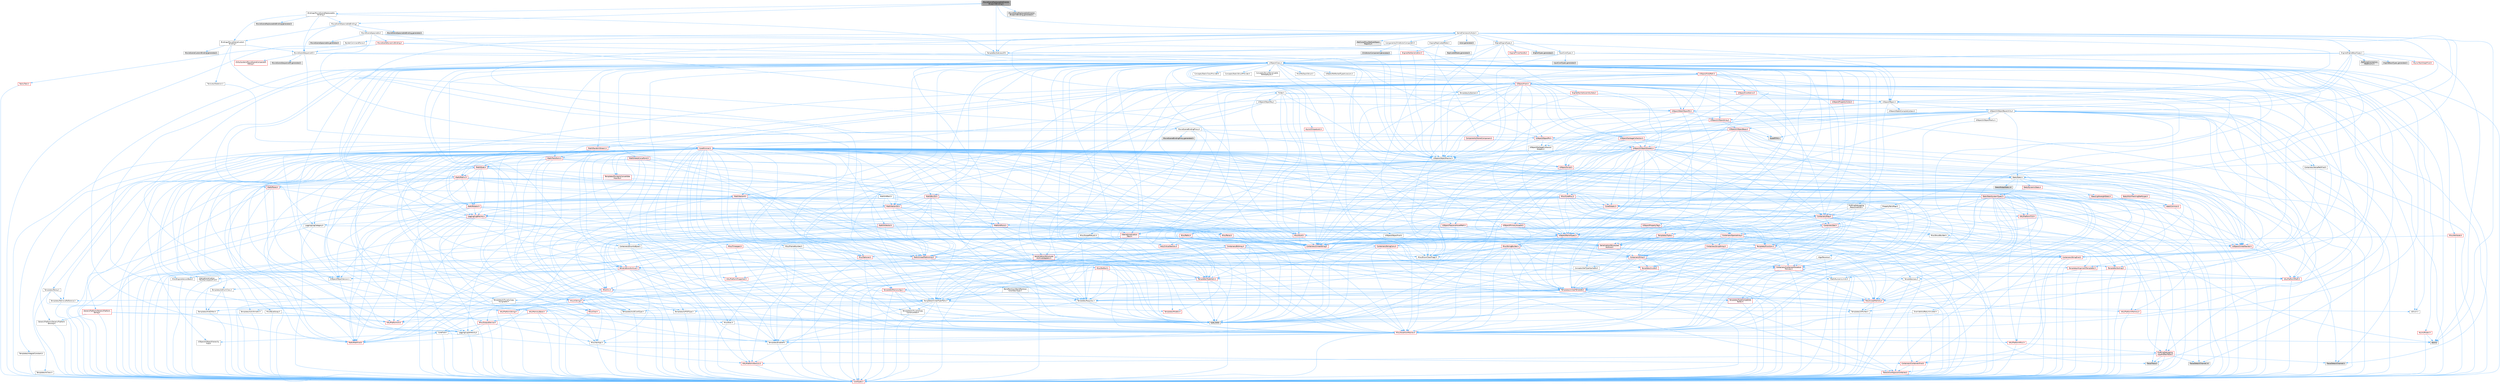 digraph "MovieSceneReplaceableDirectorBlueprintBinding.h"
{
 // INTERACTIVE_SVG=YES
 // LATEX_PDF_SIZE
  bgcolor="transparent";
  edge [fontname=Helvetica,fontsize=10,labelfontname=Helvetica,labelfontsize=10];
  node [fontname=Helvetica,fontsize=10,shape=box,height=0.2,width=0.4];
  Node1 [id="Node000001",label="MovieSceneReplaceableDirector\lBlueprintBinding.h",height=0.2,width=0.4,color="gray40", fillcolor="grey60", style="filled", fontcolor="black",tooltip=" "];
  Node1 -> Node2 [id="edge1_Node000001_Node000002",color="steelblue1",style="solid",tooltip=" "];
  Node2 [id="Node000002",label="Bindings/MovieSceneReplaceable\lBinding.h",height=0.2,width=0.4,color="grey40", fillcolor="white", style="filled",URL="$df/d21/MovieSceneReplaceableBinding_8h.html",tooltip=" "];
  Node2 -> Node3 [id="edge2_Node000002_Node000003",color="steelblue1",style="solid",tooltip=" "];
  Node3 [id="Node000003",label="Bindings/MovieSceneCustom\lBinding.h",height=0.2,width=0.4,color="grey40", fillcolor="white", style="filled",URL="$dd/d8b/MovieSceneCustomBinding_8h.html",tooltip=" "];
  Node3 -> Node4 [id="edge3_Node000003_Node000004",color="steelblue1",style="solid",tooltip=" "];
  Node4 [id="Node000004",label="MovieSceneSequenceID.h",height=0.2,width=0.4,color="grey40", fillcolor="white", style="filled",URL="$de/d78/MovieSceneSequenceID_8h.html",tooltip=" "];
  Node4 -> Node5 [id="edge4_Node000004_Node000005",color="steelblue1",style="solid",tooltip=" "];
  Node5 [id="Node000005",label="CoreMinimal.h",height=0.2,width=0.4,color="red", fillcolor="#FFF0F0", style="filled",URL="$d7/d67/CoreMinimal_8h.html",tooltip=" "];
  Node5 -> Node6 [id="edge5_Node000005_Node000006",color="steelblue1",style="solid",tooltip=" "];
  Node6 [id="Node000006",label="CoreTypes.h",height=0.2,width=0.4,color="red", fillcolor="#FFF0F0", style="filled",URL="$dc/dec/CoreTypes_8h.html",tooltip=" "];
  Node5 -> Node20 [id="edge6_Node000005_Node000020",color="steelblue1",style="solid",tooltip=" "];
  Node20 [id="Node000020",label="CoreFwd.h",height=0.2,width=0.4,color="grey40", fillcolor="white", style="filled",URL="$d1/d1e/CoreFwd_8h.html",tooltip=" "];
  Node20 -> Node6 [id="edge7_Node000020_Node000006",color="steelblue1",style="solid",tooltip=" "];
  Node20 -> Node21 [id="edge8_Node000020_Node000021",color="steelblue1",style="solid",tooltip=" "];
  Node21 [id="Node000021",label="Containers/ContainersFwd.h",height=0.2,width=0.4,color="red", fillcolor="#FFF0F0", style="filled",URL="$d4/d0a/ContainersFwd_8h.html",tooltip=" "];
  Node21 -> Node6 [id="edge9_Node000021_Node000006",color="steelblue1",style="solid",tooltip=" "];
  Node21 -> Node22 [id="edge10_Node000021_Node000022",color="steelblue1",style="solid",tooltip=" "];
  Node22 [id="Node000022",label="Traits/IsContiguousContainer.h",height=0.2,width=0.4,color="red", fillcolor="#FFF0F0", style="filled",URL="$d5/d3c/IsContiguousContainer_8h.html",tooltip=" "];
  Node22 -> Node6 [id="edge11_Node000022_Node000006",color="steelblue1",style="solid",tooltip=" "];
  Node20 -> Node25 [id="edge12_Node000020_Node000025",color="steelblue1",style="solid",tooltip=" "];
  Node25 [id="Node000025",label="Math/MathFwd.h",height=0.2,width=0.4,color="red", fillcolor="#FFF0F0", style="filled",URL="$d2/d10/MathFwd_8h.html",tooltip=" "];
  Node20 -> Node26 [id="edge13_Node000020_Node000026",color="steelblue1",style="solid",tooltip=" "];
  Node26 [id="Node000026",label="UObject/UObjectHierarchy\lFwd.h",height=0.2,width=0.4,color="grey40", fillcolor="white", style="filled",URL="$d3/d13/UObjectHierarchyFwd_8h.html",tooltip=" "];
  Node5 -> Node26 [id="edge14_Node000005_Node000026",color="steelblue1",style="solid",tooltip=" "];
  Node5 -> Node21 [id="edge15_Node000005_Node000021",color="steelblue1",style="solid",tooltip=" "];
  Node5 -> Node27 [id="edge16_Node000005_Node000027",color="steelblue1",style="solid",tooltip=" "];
  Node27 [id="Node000027",label="Misc/VarArgs.h",height=0.2,width=0.4,color="grey40", fillcolor="white", style="filled",URL="$d5/d6f/VarArgs_8h.html",tooltip=" "];
  Node27 -> Node6 [id="edge17_Node000027_Node000006",color="steelblue1",style="solid",tooltip=" "];
  Node5 -> Node28 [id="edge18_Node000005_Node000028",color="steelblue1",style="solid",tooltip=" "];
  Node28 [id="Node000028",label="Logging/LogVerbosity.h",height=0.2,width=0.4,color="grey40", fillcolor="white", style="filled",URL="$d2/d8f/LogVerbosity_8h.html",tooltip=" "];
  Node28 -> Node6 [id="edge19_Node000028_Node000006",color="steelblue1",style="solid",tooltip=" "];
  Node5 -> Node29 [id="edge20_Node000005_Node000029",color="steelblue1",style="solid",tooltip=" "];
  Node29 [id="Node000029",label="Misc/OutputDevice.h",height=0.2,width=0.4,color="red", fillcolor="#FFF0F0", style="filled",URL="$d7/d32/OutputDevice_8h.html",tooltip=" "];
  Node29 -> Node20 [id="edge21_Node000029_Node000020",color="steelblue1",style="solid",tooltip=" "];
  Node29 -> Node6 [id="edge22_Node000029_Node000006",color="steelblue1",style="solid",tooltip=" "];
  Node29 -> Node28 [id="edge23_Node000029_Node000028",color="steelblue1",style="solid",tooltip=" "];
  Node29 -> Node27 [id="edge24_Node000029_Node000027",color="steelblue1",style="solid",tooltip=" "];
  Node5 -> Node35 [id="edge25_Node000005_Node000035",color="steelblue1",style="solid",tooltip=" "];
  Node35 [id="Node000035",label="HAL/PlatformCrt.h",height=0.2,width=0.4,color="red", fillcolor="#FFF0F0", style="filled",URL="$d8/d75/PlatformCrt_8h.html",tooltip=" "];
  Node5 -> Node45 [id="edge26_Node000005_Node000045",color="steelblue1",style="solid",tooltip=" "];
  Node45 [id="Node000045",label="HAL/PlatformMisc.h",height=0.2,width=0.4,color="red", fillcolor="#FFF0F0", style="filled",URL="$d0/df5/PlatformMisc_8h.html",tooltip=" "];
  Node45 -> Node6 [id="edge27_Node000045_Node000006",color="steelblue1",style="solid",tooltip=" "];
  Node45 -> Node56 [id="edge28_Node000045_Node000056",color="steelblue1",style="solid",tooltip=" "];
  Node56 [id="Node000056",label="ProfilingDebugging\l/CpuProfilerTrace.h",height=0.2,width=0.4,color="red", fillcolor="#FFF0F0", style="filled",URL="$da/dcb/CpuProfilerTrace_8h.html",tooltip=" "];
  Node56 -> Node6 [id="edge29_Node000056_Node000006",color="steelblue1",style="solid",tooltip=" "];
  Node56 -> Node21 [id="edge30_Node000056_Node000021",color="steelblue1",style="solid",tooltip=" "];
  Node56 -> Node57 [id="edge31_Node000056_Node000057",color="steelblue1",style="solid",tooltip=" "];
  Node57 [id="Node000057",label="HAL/PlatformAtomics.h",height=0.2,width=0.4,color="red", fillcolor="#FFF0F0", style="filled",URL="$d3/d36/PlatformAtomics_8h.html",tooltip=" "];
  Node57 -> Node6 [id="edge32_Node000057_Node000006",color="steelblue1",style="solid",tooltip=" "];
  Node56 -> Node61 [id="edge33_Node000056_Node000061",color="steelblue1",style="solid",tooltip=" "];
  Node61 [id="Node000061",label="Trace/Detail/Channel.h",height=0.2,width=0.4,color="grey60", fillcolor="#E0E0E0", style="filled",tooltip=" "];
  Node56 -> Node62 [id="edge34_Node000056_Node000062",color="steelblue1",style="solid",tooltip=" "];
  Node62 [id="Node000062",label="Trace/Detail/Channel.inl",height=0.2,width=0.4,color="grey60", fillcolor="#E0E0E0", style="filled",tooltip=" "];
  Node56 -> Node63 [id="edge35_Node000056_Node000063",color="steelblue1",style="solid",tooltip=" "];
  Node63 [id="Node000063",label="Trace/Trace.h",height=0.2,width=0.4,color="grey60", fillcolor="#E0E0E0", style="filled",tooltip=" "];
  Node5 -> Node64 [id="edge36_Node000005_Node000064",color="steelblue1",style="solid",tooltip=" "];
  Node64 [id="Node000064",label="Misc/AssertionMacros.h",height=0.2,width=0.4,color="red", fillcolor="#FFF0F0", style="filled",URL="$d0/dfa/AssertionMacros_8h.html",tooltip=" "];
  Node64 -> Node6 [id="edge37_Node000064_Node000006",color="steelblue1",style="solid",tooltip=" "];
  Node64 -> Node45 [id="edge38_Node000064_Node000045",color="steelblue1",style="solid",tooltip=" "];
  Node64 -> Node65 [id="edge39_Node000064_Node000065",color="steelblue1",style="solid",tooltip=" "];
  Node65 [id="Node000065",label="Templates/EnableIf.h",height=0.2,width=0.4,color="grey40", fillcolor="white", style="filled",URL="$d7/d60/EnableIf_8h.html",tooltip=" "];
  Node65 -> Node6 [id="edge40_Node000065_Node000006",color="steelblue1",style="solid",tooltip=" "];
  Node64 -> Node27 [id="edge41_Node000064_Node000027",color="steelblue1",style="solid",tooltip=" "];
  Node64 -> Node72 [id="edge42_Node000064_Node000072",color="steelblue1",style="solid",tooltip=" "];
  Node72 [id="Node000072",label="atomic",height=0.2,width=0.4,color="grey60", fillcolor="#E0E0E0", style="filled",tooltip=" "];
  Node5 -> Node73 [id="edge43_Node000005_Node000073",color="steelblue1",style="solid",tooltip=" "];
  Node73 [id="Node000073",label="Templates/IsPointer.h",height=0.2,width=0.4,color="grey40", fillcolor="white", style="filled",URL="$d7/d05/IsPointer_8h.html",tooltip=" "];
  Node73 -> Node6 [id="edge44_Node000073_Node000006",color="steelblue1",style="solid",tooltip=" "];
  Node5 -> Node74 [id="edge45_Node000005_Node000074",color="steelblue1",style="solid",tooltip=" "];
  Node74 [id="Node000074",label="HAL/PlatformMemory.h",height=0.2,width=0.4,color="red", fillcolor="#FFF0F0", style="filled",URL="$de/d68/PlatformMemory_8h.html",tooltip=" "];
  Node74 -> Node6 [id="edge46_Node000074_Node000006",color="steelblue1",style="solid",tooltip=" "];
  Node5 -> Node57 [id="edge47_Node000005_Node000057",color="steelblue1",style="solid",tooltip=" "];
  Node5 -> Node79 [id="edge48_Node000005_Node000079",color="steelblue1",style="solid",tooltip=" "];
  Node79 [id="Node000079",label="Misc/Exec.h",height=0.2,width=0.4,color="grey40", fillcolor="white", style="filled",URL="$de/ddb/Exec_8h.html",tooltip=" "];
  Node79 -> Node6 [id="edge49_Node000079_Node000006",color="steelblue1",style="solid",tooltip=" "];
  Node79 -> Node64 [id="edge50_Node000079_Node000064",color="steelblue1",style="solid",tooltip=" "];
  Node5 -> Node80 [id="edge51_Node000005_Node000080",color="steelblue1",style="solid",tooltip=" "];
  Node80 [id="Node000080",label="HAL/MemoryBase.h",height=0.2,width=0.4,color="red", fillcolor="#FFF0F0", style="filled",URL="$d6/d9f/MemoryBase_8h.html",tooltip=" "];
  Node80 -> Node6 [id="edge52_Node000080_Node000006",color="steelblue1",style="solid",tooltip=" "];
  Node80 -> Node57 [id="edge53_Node000080_Node000057",color="steelblue1",style="solid",tooltip=" "];
  Node80 -> Node35 [id="edge54_Node000080_Node000035",color="steelblue1",style="solid",tooltip=" "];
  Node80 -> Node79 [id="edge55_Node000080_Node000079",color="steelblue1",style="solid",tooltip=" "];
  Node80 -> Node29 [id="edge56_Node000080_Node000029",color="steelblue1",style="solid",tooltip=" "];
  Node5 -> Node90 [id="edge57_Node000005_Node000090",color="steelblue1",style="solid",tooltip=" "];
  Node90 [id="Node000090",label="HAL/UnrealMemory.h",height=0.2,width=0.4,color="red", fillcolor="#FFF0F0", style="filled",URL="$d9/d96/UnrealMemory_8h.html",tooltip=" "];
  Node90 -> Node6 [id="edge58_Node000090_Node000006",color="steelblue1",style="solid",tooltip=" "];
  Node90 -> Node80 [id="edge59_Node000090_Node000080",color="steelblue1",style="solid",tooltip=" "];
  Node90 -> Node74 [id="edge60_Node000090_Node000074",color="steelblue1",style="solid",tooltip=" "];
  Node90 -> Node73 [id="edge61_Node000090_Node000073",color="steelblue1",style="solid",tooltip=" "];
  Node5 -> Node92 [id="edge62_Node000005_Node000092",color="steelblue1",style="solid",tooltip=" "];
  Node92 [id="Node000092",label="Templates/IsArithmetic.h",height=0.2,width=0.4,color="grey40", fillcolor="white", style="filled",URL="$d2/d5d/IsArithmetic_8h.html",tooltip=" "];
  Node92 -> Node6 [id="edge63_Node000092_Node000006",color="steelblue1",style="solid",tooltip=" "];
  Node5 -> Node86 [id="edge64_Node000005_Node000086",color="steelblue1",style="solid",tooltip=" "];
  Node86 [id="Node000086",label="Templates/AndOrNot.h",height=0.2,width=0.4,color="grey40", fillcolor="white", style="filled",URL="$db/d0a/AndOrNot_8h.html",tooltip=" "];
  Node86 -> Node6 [id="edge65_Node000086_Node000006",color="steelblue1",style="solid",tooltip=" "];
  Node5 -> Node93 [id="edge66_Node000005_Node000093",color="steelblue1",style="solid",tooltip=" "];
  Node93 [id="Node000093",label="Templates/IsPODType.h",height=0.2,width=0.4,color="grey40", fillcolor="white", style="filled",URL="$d7/db1/IsPODType_8h.html",tooltip=" "];
  Node93 -> Node6 [id="edge67_Node000093_Node000006",color="steelblue1",style="solid",tooltip=" "];
  Node5 -> Node94 [id="edge68_Node000005_Node000094",color="steelblue1",style="solid",tooltip=" "];
  Node94 [id="Node000094",label="Templates/IsUECoreType.h",height=0.2,width=0.4,color="grey40", fillcolor="white", style="filled",URL="$d1/db8/IsUECoreType_8h.html",tooltip=" "];
  Node94 -> Node6 [id="edge69_Node000094_Node000006",color="steelblue1",style="solid",tooltip=" "];
  Node94 -> Node10 [id="edge70_Node000094_Node000010",color="steelblue1",style="solid",tooltip=" "];
  Node10 [id="Node000010",label="type_traits",height=0.2,width=0.4,color="grey60", fillcolor="#E0E0E0", style="filled",tooltip=" "];
  Node5 -> Node87 [id="edge71_Node000005_Node000087",color="steelblue1",style="solid",tooltip=" "];
  Node87 [id="Node000087",label="Templates/IsTriviallyCopy\lConstructible.h",height=0.2,width=0.4,color="grey40", fillcolor="white", style="filled",URL="$d3/d78/IsTriviallyCopyConstructible_8h.html",tooltip=" "];
  Node87 -> Node6 [id="edge72_Node000087_Node000006",color="steelblue1",style="solid",tooltip=" "];
  Node87 -> Node10 [id="edge73_Node000087_Node000010",color="steelblue1",style="solid",tooltip=" "];
  Node5 -> Node95 [id="edge74_Node000005_Node000095",color="steelblue1",style="solid",tooltip=" "];
  Node95 [id="Node000095",label="Templates/UnrealTypeTraits.h",height=0.2,width=0.4,color="grey40", fillcolor="white", style="filled",URL="$d2/d2d/UnrealTypeTraits_8h.html",tooltip=" "];
  Node95 -> Node6 [id="edge75_Node000095_Node000006",color="steelblue1",style="solid",tooltip=" "];
  Node95 -> Node73 [id="edge76_Node000095_Node000073",color="steelblue1",style="solid",tooltip=" "];
  Node95 -> Node64 [id="edge77_Node000095_Node000064",color="steelblue1",style="solid",tooltip=" "];
  Node95 -> Node86 [id="edge78_Node000095_Node000086",color="steelblue1",style="solid",tooltip=" "];
  Node95 -> Node65 [id="edge79_Node000095_Node000065",color="steelblue1",style="solid",tooltip=" "];
  Node95 -> Node92 [id="edge80_Node000095_Node000092",color="steelblue1",style="solid",tooltip=" "];
  Node95 -> Node32 [id="edge81_Node000095_Node000032",color="steelblue1",style="solid",tooltip=" "];
  Node32 [id="Node000032",label="IsEnum.h",height=0.2,width=0.4,color="grey40", fillcolor="white", style="filled",URL="$d4/de5/IsEnum_8h.html",tooltip=" "];
  Node95 -> Node96 [id="edge82_Node000095_Node000096",color="steelblue1",style="solid",tooltip=" "];
  Node96 [id="Node000096",label="Templates/Models.h",height=0.2,width=0.4,color="red", fillcolor="#FFF0F0", style="filled",URL="$d3/d0c/Models_8h.html",tooltip=" "];
  Node95 -> Node93 [id="edge83_Node000095_Node000093",color="steelblue1",style="solid",tooltip=" "];
  Node95 -> Node94 [id="edge84_Node000095_Node000094",color="steelblue1",style="solid",tooltip=" "];
  Node95 -> Node87 [id="edge85_Node000095_Node000087",color="steelblue1",style="solid",tooltip=" "];
  Node5 -> Node65 [id="edge86_Node000005_Node000065",color="steelblue1",style="solid",tooltip=" "];
  Node5 -> Node97 [id="edge87_Node000005_Node000097",color="steelblue1",style="solid",tooltip=" "];
  Node97 [id="Node000097",label="Templates/RemoveReference.h",height=0.2,width=0.4,color="grey40", fillcolor="white", style="filled",URL="$da/dbe/RemoveReference_8h.html",tooltip=" "];
  Node97 -> Node6 [id="edge88_Node000097_Node000006",color="steelblue1",style="solid",tooltip=" "];
  Node5 -> Node98 [id="edge89_Node000005_Node000098",color="steelblue1",style="solid",tooltip=" "];
  Node98 [id="Node000098",label="Templates/IntegralConstant.h",height=0.2,width=0.4,color="grey40", fillcolor="white", style="filled",URL="$db/d1b/IntegralConstant_8h.html",tooltip=" "];
  Node98 -> Node6 [id="edge90_Node000098_Node000006",color="steelblue1",style="solid",tooltip=" "];
  Node5 -> Node99 [id="edge91_Node000005_Node000099",color="steelblue1",style="solid",tooltip=" "];
  Node99 [id="Node000099",label="Templates/IsClass.h",height=0.2,width=0.4,color="grey40", fillcolor="white", style="filled",URL="$db/dcb/IsClass_8h.html",tooltip=" "];
  Node99 -> Node6 [id="edge92_Node000099_Node000006",color="steelblue1",style="solid",tooltip=" "];
  Node5 -> Node100 [id="edge93_Node000005_Node000100",color="steelblue1",style="solid",tooltip=" "];
  Node100 [id="Node000100",label="Templates/TypeCompatible\lBytes.h",height=0.2,width=0.4,color="red", fillcolor="#FFF0F0", style="filled",URL="$df/d0a/TypeCompatibleBytes_8h.html",tooltip=" "];
  Node100 -> Node6 [id="edge94_Node000100_Node000006",color="steelblue1",style="solid",tooltip=" "];
  Node100 -> Node10 [id="edge95_Node000100_Node000010",color="steelblue1",style="solid",tooltip=" "];
  Node5 -> Node22 [id="edge96_Node000005_Node000022",color="steelblue1",style="solid",tooltip=" "];
  Node5 -> Node101 [id="edge97_Node000005_Node000101",color="steelblue1",style="solid",tooltip=" "];
  Node101 [id="Node000101",label="Templates/UnrealTemplate.h",height=0.2,width=0.4,color="red", fillcolor="#FFF0F0", style="filled",URL="$d4/d24/UnrealTemplate_8h.html",tooltip=" "];
  Node101 -> Node6 [id="edge98_Node000101_Node000006",color="steelblue1",style="solid",tooltip=" "];
  Node101 -> Node73 [id="edge99_Node000101_Node000073",color="steelblue1",style="solid",tooltip=" "];
  Node101 -> Node90 [id="edge100_Node000101_Node000090",color="steelblue1",style="solid",tooltip=" "];
  Node101 -> Node95 [id="edge101_Node000101_Node000095",color="steelblue1",style="solid",tooltip=" "];
  Node101 -> Node97 [id="edge102_Node000101_Node000097",color="steelblue1",style="solid",tooltip=" "];
  Node101 -> Node67 [id="edge103_Node000101_Node000067",color="steelblue1",style="solid",tooltip=" "];
  Node67 [id="Node000067",label="Templates/Requires.h",height=0.2,width=0.4,color="grey40", fillcolor="white", style="filled",URL="$dc/d96/Requires_8h.html",tooltip=" "];
  Node67 -> Node65 [id="edge104_Node000067_Node000065",color="steelblue1",style="solid",tooltip=" "];
  Node67 -> Node10 [id="edge105_Node000067_Node000010",color="steelblue1",style="solid",tooltip=" "];
  Node101 -> Node100 [id="edge106_Node000101_Node000100",color="steelblue1",style="solid",tooltip=" "];
  Node101 -> Node22 [id="edge107_Node000101_Node000022",color="steelblue1",style="solid",tooltip=" "];
  Node101 -> Node10 [id="edge108_Node000101_Node000010",color="steelblue1",style="solid",tooltip=" "];
  Node5 -> Node50 [id="edge109_Node000005_Node000050",color="steelblue1",style="solid",tooltip=" "];
  Node50 [id="Node000050",label="Math/NumericLimits.h",height=0.2,width=0.4,color="grey40", fillcolor="white", style="filled",URL="$df/d1b/NumericLimits_8h.html",tooltip=" "];
  Node50 -> Node6 [id="edge110_Node000050_Node000006",color="steelblue1",style="solid",tooltip=" "];
  Node5 -> Node105 [id="edge111_Node000005_Node000105",color="steelblue1",style="solid",tooltip=" "];
  Node105 [id="Node000105",label="HAL/PlatformMath.h",height=0.2,width=0.4,color="red", fillcolor="#FFF0F0", style="filled",URL="$dc/d53/PlatformMath_8h.html",tooltip=" "];
  Node105 -> Node6 [id="edge112_Node000105_Node000006",color="steelblue1",style="solid",tooltip=" "];
  Node5 -> Node88 [id="edge113_Node000005_Node000088",color="steelblue1",style="solid",tooltip=" "];
  Node88 [id="Node000088",label="Templates/IsTriviallyCopy\lAssignable.h",height=0.2,width=0.4,color="grey40", fillcolor="white", style="filled",URL="$d2/df2/IsTriviallyCopyAssignable_8h.html",tooltip=" "];
  Node88 -> Node6 [id="edge114_Node000088_Node000006",color="steelblue1",style="solid",tooltip=" "];
  Node88 -> Node10 [id="edge115_Node000088_Node000010",color="steelblue1",style="solid",tooltip=" "];
  Node5 -> Node113 [id="edge116_Node000005_Node000113",color="steelblue1",style="solid",tooltip=" "];
  Node113 [id="Node000113",label="Templates/MemoryOps.h",height=0.2,width=0.4,color="red", fillcolor="#FFF0F0", style="filled",URL="$db/dea/MemoryOps_8h.html",tooltip=" "];
  Node113 -> Node6 [id="edge117_Node000113_Node000006",color="steelblue1",style="solid",tooltip=" "];
  Node113 -> Node90 [id="edge118_Node000113_Node000090",color="steelblue1",style="solid",tooltip=" "];
  Node113 -> Node88 [id="edge119_Node000113_Node000088",color="steelblue1",style="solid",tooltip=" "];
  Node113 -> Node87 [id="edge120_Node000113_Node000087",color="steelblue1",style="solid",tooltip=" "];
  Node113 -> Node67 [id="edge121_Node000113_Node000067",color="steelblue1",style="solid",tooltip=" "];
  Node113 -> Node95 [id="edge122_Node000113_Node000095",color="steelblue1",style="solid",tooltip=" "];
  Node113 -> Node10 [id="edge123_Node000113_Node000010",color="steelblue1",style="solid",tooltip=" "];
  Node5 -> Node114 [id="edge124_Node000005_Node000114",color="steelblue1",style="solid",tooltip=" "];
  Node114 [id="Node000114",label="Containers/ContainerAllocation\lPolicies.h",height=0.2,width=0.4,color="red", fillcolor="#FFF0F0", style="filled",URL="$d7/dff/ContainerAllocationPolicies_8h.html",tooltip=" "];
  Node114 -> Node6 [id="edge125_Node000114_Node000006",color="steelblue1",style="solid",tooltip=" "];
  Node114 -> Node114 [id="edge126_Node000114_Node000114",color="steelblue1",style="solid",tooltip=" "];
  Node114 -> Node105 [id="edge127_Node000114_Node000105",color="steelblue1",style="solid",tooltip=" "];
  Node114 -> Node90 [id="edge128_Node000114_Node000090",color="steelblue1",style="solid",tooltip=" "];
  Node114 -> Node50 [id="edge129_Node000114_Node000050",color="steelblue1",style="solid",tooltip=" "];
  Node114 -> Node64 [id="edge130_Node000114_Node000064",color="steelblue1",style="solid",tooltip=" "];
  Node114 -> Node113 [id="edge131_Node000114_Node000113",color="steelblue1",style="solid",tooltip=" "];
  Node114 -> Node100 [id="edge132_Node000114_Node000100",color="steelblue1",style="solid",tooltip=" "];
  Node114 -> Node10 [id="edge133_Node000114_Node000010",color="steelblue1",style="solid",tooltip=" "];
  Node5 -> Node117 [id="edge134_Node000005_Node000117",color="steelblue1",style="solid",tooltip=" "];
  Node117 [id="Node000117",label="Templates/IsEnumClass.h",height=0.2,width=0.4,color="grey40", fillcolor="white", style="filled",URL="$d7/d15/IsEnumClass_8h.html",tooltip=" "];
  Node117 -> Node6 [id="edge135_Node000117_Node000006",color="steelblue1",style="solid",tooltip=" "];
  Node117 -> Node86 [id="edge136_Node000117_Node000086",color="steelblue1",style="solid",tooltip=" "];
  Node5 -> Node118 [id="edge137_Node000005_Node000118",color="steelblue1",style="solid",tooltip=" "];
  Node118 [id="Node000118",label="HAL/PlatformProperties.h",height=0.2,width=0.4,color="red", fillcolor="#FFF0F0", style="filled",URL="$d9/db0/PlatformProperties_8h.html",tooltip=" "];
  Node118 -> Node6 [id="edge138_Node000118_Node000006",color="steelblue1",style="solid",tooltip=" "];
  Node5 -> Node121 [id="edge139_Node000005_Node000121",color="steelblue1",style="solid",tooltip=" "];
  Node121 [id="Node000121",label="Misc/EngineVersionBase.h",height=0.2,width=0.4,color="grey40", fillcolor="white", style="filled",URL="$d5/d2b/EngineVersionBase_8h.html",tooltip=" "];
  Node121 -> Node6 [id="edge140_Node000121_Node000006",color="steelblue1",style="solid",tooltip=" "];
  Node5 -> Node122 [id="edge141_Node000005_Node000122",color="steelblue1",style="solid",tooltip=" "];
  Node122 [id="Node000122",label="Internationalization\l/TextNamespaceFwd.h",height=0.2,width=0.4,color="grey40", fillcolor="white", style="filled",URL="$d8/d97/TextNamespaceFwd_8h.html",tooltip=" "];
  Node122 -> Node6 [id="edge142_Node000122_Node000006",color="steelblue1",style="solid",tooltip=" "];
  Node5 -> Node123 [id="edge143_Node000005_Node000123",color="steelblue1",style="solid",tooltip=" "];
  Node123 [id="Node000123",label="Serialization/Archive.h",height=0.2,width=0.4,color="red", fillcolor="#FFF0F0", style="filled",URL="$d7/d3b/Archive_8h.html",tooltip=" "];
  Node123 -> Node20 [id="edge144_Node000123_Node000020",color="steelblue1",style="solid",tooltip=" "];
  Node123 -> Node6 [id="edge145_Node000123_Node000006",color="steelblue1",style="solid",tooltip=" "];
  Node123 -> Node118 [id="edge146_Node000123_Node000118",color="steelblue1",style="solid",tooltip=" "];
  Node123 -> Node122 [id="edge147_Node000123_Node000122",color="steelblue1",style="solid",tooltip=" "];
  Node123 -> Node25 [id="edge148_Node000123_Node000025",color="steelblue1",style="solid",tooltip=" "];
  Node123 -> Node64 [id="edge149_Node000123_Node000064",color="steelblue1",style="solid",tooltip=" "];
  Node123 -> Node121 [id="edge150_Node000123_Node000121",color="steelblue1",style="solid",tooltip=" "];
  Node123 -> Node27 [id="edge151_Node000123_Node000027",color="steelblue1",style="solid",tooltip=" "];
  Node123 -> Node65 [id="edge152_Node000123_Node000065",color="steelblue1",style="solid",tooltip=" "];
  Node123 -> Node117 [id="edge153_Node000123_Node000117",color="steelblue1",style="solid",tooltip=" "];
  Node123 -> Node101 [id="edge154_Node000123_Node000101",color="steelblue1",style="solid",tooltip=" "];
  Node123 -> Node126 [id="edge155_Node000123_Node000126",color="steelblue1",style="solid",tooltip=" "];
  Node126 [id="Node000126",label="UObject/ObjectVersion.h",height=0.2,width=0.4,color="grey40", fillcolor="white", style="filled",URL="$da/d63/ObjectVersion_8h.html",tooltip=" "];
  Node126 -> Node6 [id="edge156_Node000126_Node000006",color="steelblue1",style="solid",tooltip=" "];
  Node5 -> Node127 [id="edge157_Node000005_Node000127",color="steelblue1",style="solid",tooltip=" "];
  Node127 [id="Node000127",label="Templates/Less.h",height=0.2,width=0.4,color="grey40", fillcolor="white", style="filled",URL="$de/dc8/Less_8h.html",tooltip=" "];
  Node127 -> Node6 [id="edge158_Node000127_Node000006",color="steelblue1",style="solid",tooltip=" "];
  Node127 -> Node101 [id="edge159_Node000127_Node000101",color="steelblue1",style="solid",tooltip=" "];
  Node5 -> Node128 [id="edge160_Node000005_Node000128",color="steelblue1",style="solid",tooltip=" "];
  Node128 [id="Node000128",label="Templates/Sorting.h",height=0.2,width=0.4,color="red", fillcolor="#FFF0F0", style="filled",URL="$d3/d9e/Sorting_8h.html",tooltip=" "];
  Node128 -> Node6 [id="edge161_Node000128_Node000006",color="steelblue1",style="solid",tooltip=" "];
  Node128 -> Node105 [id="edge162_Node000128_Node000105",color="steelblue1",style="solid",tooltip=" "];
  Node128 -> Node127 [id="edge163_Node000128_Node000127",color="steelblue1",style="solid",tooltip=" "];
  Node5 -> Node139 [id="edge164_Node000005_Node000139",color="steelblue1",style="solid",tooltip=" "];
  Node139 [id="Node000139",label="Misc/Char.h",height=0.2,width=0.4,color="red", fillcolor="#FFF0F0", style="filled",URL="$d0/d58/Char_8h.html",tooltip=" "];
  Node139 -> Node6 [id="edge165_Node000139_Node000006",color="steelblue1",style="solid",tooltip=" "];
  Node139 -> Node10 [id="edge166_Node000139_Node000010",color="steelblue1",style="solid",tooltip=" "];
  Node5 -> Node142 [id="edge167_Node000005_Node000142",color="steelblue1",style="solid",tooltip=" "];
  Node142 [id="Node000142",label="GenericPlatform/GenericPlatform\lStricmp.h",height=0.2,width=0.4,color="grey40", fillcolor="white", style="filled",URL="$d2/d86/GenericPlatformStricmp_8h.html",tooltip=" "];
  Node142 -> Node6 [id="edge168_Node000142_Node000006",color="steelblue1",style="solid",tooltip=" "];
  Node5 -> Node143 [id="edge169_Node000005_Node000143",color="steelblue1",style="solid",tooltip=" "];
  Node143 [id="Node000143",label="GenericPlatform/GenericPlatform\lString.h",height=0.2,width=0.4,color="red", fillcolor="#FFF0F0", style="filled",URL="$dd/d20/GenericPlatformString_8h.html",tooltip=" "];
  Node143 -> Node6 [id="edge170_Node000143_Node000006",color="steelblue1",style="solid",tooltip=" "];
  Node143 -> Node142 [id="edge171_Node000143_Node000142",color="steelblue1",style="solid",tooltip=" "];
  Node143 -> Node65 [id="edge172_Node000143_Node000065",color="steelblue1",style="solid",tooltip=" "];
  Node143 -> Node10 [id="edge173_Node000143_Node000010",color="steelblue1",style="solid",tooltip=" "];
  Node5 -> Node76 [id="edge174_Node000005_Node000076",color="steelblue1",style="solid",tooltip=" "];
  Node76 [id="Node000076",label="HAL/PlatformString.h",height=0.2,width=0.4,color="red", fillcolor="#FFF0F0", style="filled",URL="$db/db5/PlatformString_8h.html",tooltip=" "];
  Node76 -> Node6 [id="edge175_Node000076_Node000006",color="steelblue1",style="solid",tooltip=" "];
  Node5 -> Node146 [id="edge176_Node000005_Node000146",color="steelblue1",style="solid",tooltip=" "];
  Node146 [id="Node000146",label="Misc/CString.h",height=0.2,width=0.4,color="red", fillcolor="#FFF0F0", style="filled",URL="$d2/d49/CString_8h.html",tooltip=" "];
  Node146 -> Node6 [id="edge177_Node000146_Node000006",color="steelblue1",style="solid",tooltip=" "];
  Node146 -> Node35 [id="edge178_Node000146_Node000035",color="steelblue1",style="solid",tooltip=" "];
  Node146 -> Node76 [id="edge179_Node000146_Node000076",color="steelblue1",style="solid",tooltip=" "];
  Node146 -> Node64 [id="edge180_Node000146_Node000064",color="steelblue1",style="solid",tooltip=" "];
  Node146 -> Node139 [id="edge181_Node000146_Node000139",color="steelblue1",style="solid",tooltip=" "];
  Node146 -> Node27 [id="edge182_Node000146_Node000027",color="steelblue1",style="solid",tooltip=" "];
  Node5 -> Node147 [id="edge183_Node000005_Node000147",color="steelblue1",style="solid",tooltip=" "];
  Node147 [id="Node000147",label="Misc/Crc.h",height=0.2,width=0.4,color="red", fillcolor="#FFF0F0", style="filled",URL="$d4/dd2/Crc_8h.html",tooltip=" "];
  Node147 -> Node6 [id="edge184_Node000147_Node000006",color="steelblue1",style="solid",tooltip=" "];
  Node147 -> Node76 [id="edge185_Node000147_Node000076",color="steelblue1",style="solid",tooltip=" "];
  Node147 -> Node64 [id="edge186_Node000147_Node000064",color="steelblue1",style="solid",tooltip=" "];
  Node147 -> Node146 [id="edge187_Node000147_Node000146",color="steelblue1",style="solid",tooltip=" "];
  Node147 -> Node139 [id="edge188_Node000147_Node000139",color="steelblue1",style="solid",tooltip=" "];
  Node147 -> Node95 [id="edge189_Node000147_Node000095",color="steelblue1",style="solid",tooltip=" "];
  Node5 -> Node138 [id="edge190_Node000005_Node000138",color="steelblue1",style="solid",tooltip=" "];
  Node138 [id="Node000138",label="Math/UnrealMathUtility.h",height=0.2,width=0.4,color="red", fillcolor="#FFF0F0", style="filled",URL="$db/db8/UnrealMathUtility_8h.html",tooltip=" "];
  Node138 -> Node6 [id="edge191_Node000138_Node000006",color="steelblue1",style="solid",tooltip=" "];
  Node138 -> Node64 [id="edge192_Node000138_Node000064",color="steelblue1",style="solid",tooltip=" "];
  Node138 -> Node105 [id="edge193_Node000138_Node000105",color="steelblue1",style="solid",tooltip=" "];
  Node138 -> Node25 [id="edge194_Node000138_Node000025",color="steelblue1",style="solid",tooltip=" "];
  Node138 -> Node67 [id="edge195_Node000138_Node000067",color="steelblue1",style="solid",tooltip=" "];
  Node5 -> Node148 [id="edge196_Node000005_Node000148",color="steelblue1",style="solid",tooltip=" "];
  Node148 [id="Node000148",label="Containers/UnrealString.h",height=0.2,width=0.4,color="red", fillcolor="#FFF0F0", style="filled",URL="$d5/dba/UnrealString_8h.html",tooltip=" "];
  Node5 -> Node152 [id="edge197_Node000005_Node000152",color="steelblue1",style="solid",tooltip=" "];
  Node152 [id="Node000152",label="Containers/Array.h",height=0.2,width=0.4,color="red", fillcolor="#FFF0F0", style="filled",URL="$df/dd0/Array_8h.html",tooltip=" "];
  Node152 -> Node6 [id="edge198_Node000152_Node000006",color="steelblue1",style="solid",tooltip=" "];
  Node152 -> Node64 [id="edge199_Node000152_Node000064",color="steelblue1",style="solid",tooltip=" "];
  Node152 -> Node90 [id="edge200_Node000152_Node000090",color="steelblue1",style="solid",tooltip=" "];
  Node152 -> Node95 [id="edge201_Node000152_Node000095",color="steelblue1",style="solid",tooltip=" "];
  Node152 -> Node101 [id="edge202_Node000152_Node000101",color="steelblue1",style="solid",tooltip=" "];
  Node152 -> Node114 [id="edge203_Node000152_Node000114",color="steelblue1",style="solid",tooltip=" "];
  Node152 -> Node123 [id="edge204_Node000152_Node000123",color="steelblue1",style="solid",tooltip=" "];
  Node152 -> Node173 [id="edge205_Node000152_Node000173",color="steelblue1",style="solid",tooltip=" "];
  Node173 [id="Node000173",label="Concepts/GetTypeHashable.h",height=0.2,width=0.4,color="grey40", fillcolor="white", style="filled",URL="$d3/da2/GetTypeHashable_8h.html",tooltip=" "];
  Node173 -> Node6 [id="edge206_Node000173_Node000006",color="steelblue1",style="solid",tooltip=" "];
  Node173 -> Node164 [id="edge207_Node000173_Node000164",color="steelblue1",style="solid",tooltip=" "];
  Node164 [id="Node000164",label="Templates/TypeHash.h",height=0.2,width=0.4,color="red", fillcolor="#FFF0F0", style="filled",URL="$d1/d62/TypeHash_8h.html",tooltip=" "];
  Node164 -> Node6 [id="edge208_Node000164_Node000006",color="steelblue1",style="solid",tooltip=" "];
  Node164 -> Node67 [id="edge209_Node000164_Node000067",color="steelblue1",style="solid",tooltip=" "];
  Node164 -> Node147 [id="edge210_Node000164_Node000147",color="steelblue1",style="solid",tooltip=" "];
  Node164 -> Node10 [id="edge211_Node000164_Node000010",color="steelblue1",style="solid",tooltip=" "];
  Node152 -> Node131 [id="edge212_Node000152_Node000131",color="steelblue1",style="solid",tooltip=" "];
  Node131 [id="Node000131",label="Templates/Invoke.h",height=0.2,width=0.4,color="red", fillcolor="#FFF0F0", style="filled",URL="$d7/deb/Invoke_8h.html",tooltip=" "];
  Node131 -> Node6 [id="edge213_Node000131_Node000006",color="steelblue1",style="solid",tooltip=" "];
  Node131 -> Node101 [id="edge214_Node000131_Node000101",color="steelblue1",style="solid",tooltip=" "];
  Node131 -> Node10 [id="edge215_Node000131_Node000010",color="steelblue1",style="solid",tooltip=" "];
  Node152 -> Node127 [id="edge216_Node000152_Node000127",color="steelblue1",style="solid",tooltip=" "];
  Node152 -> Node67 [id="edge217_Node000152_Node000067",color="steelblue1",style="solid",tooltip=" "];
  Node152 -> Node128 [id="edge218_Node000152_Node000128",color="steelblue1",style="solid",tooltip=" "];
  Node152 -> Node175 [id="edge219_Node000152_Node000175",color="steelblue1",style="solid",tooltip=" "];
  Node175 [id="Node000175",label="Templates/AlignmentTemplates.h",height=0.2,width=0.4,color="red", fillcolor="#FFF0F0", style="filled",URL="$dd/d32/AlignmentTemplates_8h.html",tooltip=" "];
  Node175 -> Node6 [id="edge220_Node000175_Node000006",color="steelblue1",style="solid",tooltip=" "];
  Node175 -> Node73 [id="edge221_Node000175_Node000073",color="steelblue1",style="solid",tooltip=" "];
  Node152 -> Node10 [id="edge222_Node000152_Node000010",color="steelblue1",style="solid",tooltip=" "];
  Node5 -> Node176 [id="edge223_Node000005_Node000176",color="steelblue1",style="solid",tooltip=" "];
  Node176 [id="Node000176",label="Misc/FrameNumber.h",height=0.2,width=0.4,color="grey40", fillcolor="white", style="filled",URL="$dd/dbd/FrameNumber_8h.html",tooltip=" "];
  Node176 -> Node6 [id="edge224_Node000176_Node000006",color="steelblue1",style="solid",tooltip=" "];
  Node176 -> Node50 [id="edge225_Node000176_Node000050",color="steelblue1",style="solid",tooltip=" "];
  Node176 -> Node138 [id="edge226_Node000176_Node000138",color="steelblue1",style="solid",tooltip=" "];
  Node176 -> Node65 [id="edge227_Node000176_Node000065",color="steelblue1",style="solid",tooltip=" "];
  Node176 -> Node95 [id="edge228_Node000176_Node000095",color="steelblue1",style="solid",tooltip=" "];
  Node5 -> Node177 [id="edge229_Node000005_Node000177",color="steelblue1",style="solid",tooltip=" "];
  Node177 [id="Node000177",label="Misc/Timespan.h",height=0.2,width=0.4,color="red", fillcolor="#FFF0F0", style="filled",URL="$da/dd9/Timespan_8h.html",tooltip=" "];
  Node177 -> Node6 [id="edge230_Node000177_Node000006",color="steelblue1",style="solid",tooltip=" "];
  Node177 -> Node138 [id="edge231_Node000177_Node000138",color="steelblue1",style="solid",tooltip=" "];
  Node177 -> Node64 [id="edge232_Node000177_Node000064",color="steelblue1",style="solid",tooltip=" "];
  Node5 -> Node179 [id="edge233_Node000005_Node000179",color="steelblue1",style="solid",tooltip=" "];
  Node179 [id="Node000179",label="Containers/StringConv.h",height=0.2,width=0.4,color="red", fillcolor="#FFF0F0", style="filled",URL="$d3/ddf/StringConv_8h.html",tooltip=" "];
  Node179 -> Node6 [id="edge234_Node000179_Node000006",color="steelblue1",style="solid",tooltip=" "];
  Node179 -> Node64 [id="edge235_Node000179_Node000064",color="steelblue1",style="solid",tooltip=" "];
  Node179 -> Node114 [id="edge236_Node000179_Node000114",color="steelblue1",style="solid",tooltip=" "];
  Node179 -> Node152 [id="edge237_Node000179_Node000152",color="steelblue1",style="solid",tooltip=" "];
  Node179 -> Node146 [id="edge238_Node000179_Node000146",color="steelblue1",style="solid",tooltip=" "];
  Node179 -> Node101 [id="edge239_Node000179_Node000101",color="steelblue1",style="solid",tooltip=" "];
  Node179 -> Node95 [id="edge240_Node000179_Node000095",color="steelblue1",style="solid",tooltip=" "];
  Node179 -> Node22 [id="edge241_Node000179_Node000022",color="steelblue1",style="solid",tooltip=" "];
  Node179 -> Node10 [id="edge242_Node000179_Node000010",color="steelblue1",style="solid",tooltip=" "];
  Node5 -> Node181 [id="edge243_Node000005_Node000181",color="steelblue1",style="solid",tooltip=" "];
  Node181 [id="Node000181",label="UObject/UnrealNames.h",height=0.2,width=0.4,color="red", fillcolor="#FFF0F0", style="filled",URL="$d8/db1/UnrealNames_8h.html",tooltip=" "];
  Node181 -> Node6 [id="edge244_Node000181_Node000006",color="steelblue1",style="solid",tooltip=" "];
  Node5 -> Node183 [id="edge245_Node000005_Node000183",color="steelblue1",style="solid",tooltip=" "];
  Node183 [id="Node000183",label="UObject/NameTypes.h",height=0.2,width=0.4,color="red", fillcolor="#FFF0F0", style="filled",URL="$d6/d35/NameTypes_8h.html",tooltip=" "];
  Node183 -> Node6 [id="edge246_Node000183_Node000006",color="steelblue1",style="solid",tooltip=" "];
  Node183 -> Node64 [id="edge247_Node000183_Node000064",color="steelblue1",style="solid",tooltip=" "];
  Node183 -> Node90 [id="edge248_Node000183_Node000090",color="steelblue1",style="solid",tooltip=" "];
  Node183 -> Node95 [id="edge249_Node000183_Node000095",color="steelblue1",style="solid",tooltip=" "];
  Node183 -> Node101 [id="edge250_Node000183_Node000101",color="steelblue1",style="solid",tooltip=" "];
  Node183 -> Node148 [id="edge251_Node000183_Node000148",color="steelblue1",style="solid",tooltip=" "];
  Node183 -> Node184 [id="edge252_Node000183_Node000184",color="steelblue1",style="solid",tooltip=" "];
  Node184 [id="Node000184",label="HAL/CriticalSection.h",height=0.2,width=0.4,color="red", fillcolor="#FFF0F0", style="filled",URL="$d6/d90/CriticalSection_8h.html",tooltip=" "];
  Node183 -> Node179 [id="edge253_Node000183_Node000179",color="steelblue1",style="solid",tooltip=" "];
  Node183 -> Node47 [id="edge254_Node000183_Node000047",color="steelblue1",style="solid",tooltip=" "];
  Node47 [id="Node000047",label="Containers/StringFwd.h",height=0.2,width=0.4,color="red", fillcolor="#FFF0F0", style="filled",URL="$df/d37/StringFwd_8h.html",tooltip=" "];
  Node47 -> Node6 [id="edge255_Node000047_Node000006",color="steelblue1",style="solid",tooltip=" "];
  Node47 -> Node22 [id="edge256_Node000047_Node000022",color="steelblue1",style="solid",tooltip=" "];
  Node183 -> Node181 [id="edge257_Node000183_Node000181",color="steelblue1",style="solid",tooltip=" "];
  Node183 -> Node187 [id="edge258_Node000183_Node000187",color="steelblue1",style="solid",tooltip=" "];
  Node187 [id="Node000187",label="Misc/StringBuilder.h",height=0.2,width=0.4,color="red", fillcolor="#FFF0F0", style="filled",URL="$d4/d52/StringBuilder_8h.html",tooltip=" "];
  Node187 -> Node47 [id="edge259_Node000187_Node000047",color="steelblue1",style="solid",tooltip=" "];
  Node187 -> Node6 [id="edge260_Node000187_Node000006",color="steelblue1",style="solid",tooltip=" "];
  Node187 -> Node76 [id="edge261_Node000187_Node000076",color="steelblue1",style="solid",tooltip=" "];
  Node187 -> Node90 [id="edge262_Node000187_Node000090",color="steelblue1",style="solid",tooltip=" "];
  Node187 -> Node64 [id="edge263_Node000187_Node000064",color="steelblue1",style="solid",tooltip=" "];
  Node187 -> Node146 [id="edge264_Node000187_Node000146",color="steelblue1",style="solid",tooltip=" "];
  Node187 -> Node65 [id="edge265_Node000187_Node000065",color="steelblue1",style="solid",tooltip=" "];
  Node187 -> Node67 [id="edge266_Node000187_Node000067",color="steelblue1",style="solid",tooltip=" "];
  Node187 -> Node101 [id="edge267_Node000187_Node000101",color="steelblue1",style="solid",tooltip=" "];
  Node187 -> Node95 [id="edge268_Node000187_Node000095",color="steelblue1",style="solid",tooltip=" "];
  Node187 -> Node22 [id="edge269_Node000187_Node000022",color="steelblue1",style="solid",tooltip=" "];
  Node187 -> Node10 [id="edge270_Node000187_Node000010",color="steelblue1",style="solid",tooltip=" "];
  Node183 -> Node63 [id="edge271_Node000183_Node000063",color="steelblue1",style="solid",tooltip=" "];
  Node5 -> Node191 [id="edge272_Node000005_Node000191",color="steelblue1",style="solid",tooltip=" "];
  Node191 [id="Node000191",label="Misc/Parse.h",height=0.2,width=0.4,color="red", fillcolor="#FFF0F0", style="filled",URL="$dc/d71/Parse_8h.html",tooltip=" "];
  Node191 -> Node47 [id="edge273_Node000191_Node000047",color="steelblue1",style="solid",tooltip=" "];
  Node191 -> Node148 [id="edge274_Node000191_Node000148",color="steelblue1",style="solid",tooltip=" "];
  Node191 -> Node6 [id="edge275_Node000191_Node000006",color="steelblue1",style="solid",tooltip=" "];
  Node191 -> Node35 [id="edge276_Node000191_Node000035",color="steelblue1",style="solid",tooltip=" "];
  Node191 -> Node52 [id="edge277_Node000191_Node000052",color="steelblue1",style="solid",tooltip=" "];
  Node52 [id="Node000052",label="Misc/EnumClassFlags.h",height=0.2,width=0.4,color="grey40", fillcolor="white", style="filled",URL="$d8/de7/EnumClassFlags_8h.html",tooltip=" "];
  Node191 -> Node192 [id="edge278_Node000191_Node000192",color="steelblue1",style="solid",tooltip=" "];
  Node192 [id="Node000192",label="Templates/Function.h",height=0.2,width=0.4,color="red", fillcolor="#FFF0F0", style="filled",URL="$df/df5/Function_8h.html",tooltip=" "];
  Node192 -> Node6 [id="edge279_Node000192_Node000006",color="steelblue1",style="solid",tooltip=" "];
  Node192 -> Node64 [id="edge280_Node000192_Node000064",color="steelblue1",style="solid",tooltip=" "];
  Node192 -> Node90 [id="edge281_Node000192_Node000090",color="steelblue1",style="solid",tooltip=" "];
  Node192 -> Node95 [id="edge282_Node000192_Node000095",color="steelblue1",style="solid",tooltip=" "];
  Node192 -> Node131 [id="edge283_Node000192_Node000131",color="steelblue1",style="solid",tooltip=" "];
  Node192 -> Node101 [id="edge284_Node000192_Node000101",color="steelblue1",style="solid",tooltip=" "];
  Node192 -> Node67 [id="edge285_Node000192_Node000067",color="steelblue1",style="solid",tooltip=" "];
  Node192 -> Node138 [id="edge286_Node000192_Node000138",color="steelblue1",style="solid",tooltip=" "];
  Node192 -> Node10 [id="edge287_Node000192_Node000010",color="steelblue1",style="solid",tooltip=" "];
  Node5 -> Node175 [id="edge288_Node000005_Node000175",color="steelblue1",style="solid",tooltip=" "];
  Node5 -> Node194 [id="edge289_Node000005_Node000194",color="steelblue1",style="solid",tooltip=" "];
  Node194 [id="Node000194",label="Misc/StructBuilder.h",height=0.2,width=0.4,color="grey40", fillcolor="white", style="filled",URL="$d9/db3/StructBuilder_8h.html",tooltip=" "];
  Node194 -> Node6 [id="edge290_Node000194_Node000006",color="steelblue1",style="solid",tooltip=" "];
  Node194 -> Node138 [id="edge291_Node000194_Node000138",color="steelblue1",style="solid",tooltip=" "];
  Node194 -> Node175 [id="edge292_Node000194_Node000175",color="steelblue1",style="solid",tooltip=" "];
  Node5 -> Node107 [id="edge293_Node000005_Node000107",color="steelblue1",style="solid",tooltip=" "];
  Node107 [id="Node000107",label="Templates/Decay.h",height=0.2,width=0.4,color="grey40", fillcolor="white", style="filled",URL="$dd/d0f/Decay_8h.html",tooltip=" "];
  Node107 -> Node6 [id="edge294_Node000107_Node000006",color="steelblue1",style="solid",tooltip=" "];
  Node107 -> Node97 [id="edge295_Node000107_Node000097",color="steelblue1",style="solid",tooltip=" "];
  Node107 -> Node10 [id="edge296_Node000107_Node000010",color="steelblue1",style="solid",tooltip=" "];
  Node5 -> Node195 [id="edge297_Node000005_Node000195",color="steelblue1",style="solid",tooltip=" "];
  Node195 [id="Node000195",label="Templates/PointerIsConvertible\lFromTo.h",height=0.2,width=0.4,color="red", fillcolor="#FFF0F0", style="filled",URL="$d6/d65/PointerIsConvertibleFromTo_8h.html",tooltip=" "];
  Node195 -> Node6 [id="edge298_Node000195_Node000006",color="steelblue1",style="solid",tooltip=" "];
  Node195 -> Node10 [id="edge299_Node000195_Node000010",color="steelblue1",style="solid",tooltip=" "];
  Node5 -> Node131 [id="edge300_Node000005_Node000131",color="steelblue1",style="solid",tooltip=" "];
  Node5 -> Node192 [id="edge301_Node000005_Node000192",color="steelblue1",style="solid",tooltip=" "];
  Node5 -> Node164 [id="edge302_Node000005_Node000164",color="steelblue1",style="solid",tooltip=" "];
  Node5 -> Node196 [id="edge303_Node000005_Node000196",color="steelblue1",style="solid",tooltip=" "];
  Node196 [id="Node000196",label="Containers/ScriptArray.h",height=0.2,width=0.4,color="red", fillcolor="#FFF0F0", style="filled",URL="$dc/daf/ScriptArray_8h.html",tooltip=" "];
  Node196 -> Node6 [id="edge304_Node000196_Node000006",color="steelblue1",style="solid",tooltip=" "];
  Node196 -> Node64 [id="edge305_Node000196_Node000064",color="steelblue1",style="solid",tooltip=" "];
  Node196 -> Node90 [id="edge306_Node000196_Node000090",color="steelblue1",style="solid",tooltip=" "];
  Node196 -> Node114 [id="edge307_Node000196_Node000114",color="steelblue1",style="solid",tooltip=" "];
  Node196 -> Node152 [id="edge308_Node000196_Node000152",color="steelblue1",style="solid",tooltip=" "];
  Node5 -> Node197 [id="edge309_Node000005_Node000197",color="steelblue1",style="solid",tooltip=" "];
  Node197 [id="Node000197",label="Containers/BitArray.h",height=0.2,width=0.4,color="red", fillcolor="#FFF0F0", style="filled",URL="$d1/de4/BitArray_8h.html",tooltip=" "];
  Node197 -> Node114 [id="edge310_Node000197_Node000114",color="steelblue1",style="solid",tooltip=" "];
  Node197 -> Node6 [id="edge311_Node000197_Node000006",color="steelblue1",style="solid",tooltip=" "];
  Node197 -> Node57 [id="edge312_Node000197_Node000057",color="steelblue1",style="solid",tooltip=" "];
  Node197 -> Node90 [id="edge313_Node000197_Node000090",color="steelblue1",style="solid",tooltip=" "];
  Node197 -> Node138 [id="edge314_Node000197_Node000138",color="steelblue1",style="solid",tooltip=" "];
  Node197 -> Node64 [id="edge315_Node000197_Node000064",color="steelblue1",style="solid",tooltip=" "];
  Node197 -> Node52 [id="edge316_Node000197_Node000052",color="steelblue1",style="solid",tooltip=" "];
  Node197 -> Node123 [id="edge317_Node000197_Node000123",color="steelblue1",style="solid",tooltip=" "];
  Node197 -> Node65 [id="edge318_Node000197_Node000065",color="steelblue1",style="solid",tooltip=" "];
  Node197 -> Node131 [id="edge319_Node000197_Node000131",color="steelblue1",style="solid",tooltip=" "];
  Node197 -> Node101 [id="edge320_Node000197_Node000101",color="steelblue1",style="solid",tooltip=" "];
  Node197 -> Node95 [id="edge321_Node000197_Node000095",color="steelblue1",style="solid",tooltip=" "];
  Node5 -> Node198 [id="edge322_Node000005_Node000198",color="steelblue1",style="solid",tooltip=" "];
  Node198 [id="Node000198",label="Containers/SparseArray.h",height=0.2,width=0.4,color="red", fillcolor="#FFF0F0", style="filled",URL="$d5/dbf/SparseArray_8h.html",tooltip=" "];
  Node198 -> Node6 [id="edge323_Node000198_Node000006",color="steelblue1",style="solid",tooltip=" "];
  Node198 -> Node64 [id="edge324_Node000198_Node000064",color="steelblue1",style="solid",tooltip=" "];
  Node198 -> Node90 [id="edge325_Node000198_Node000090",color="steelblue1",style="solid",tooltip=" "];
  Node198 -> Node95 [id="edge326_Node000198_Node000095",color="steelblue1",style="solid",tooltip=" "];
  Node198 -> Node101 [id="edge327_Node000198_Node000101",color="steelblue1",style="solid",tooltip=" "];
  Node198 -> Node114 [id="edge328_Node000198_Node000114",color="steelblue1",style="solid",tooltip=" "];
  Node198 -> Node127 [id="edge329_Node000198_Node000127",color="steelblue1",style="solid",tooltip=" "];
  Node198 -> Node152 [id="edge330_Node000198_Node000152",color="steelblue1",style="solid",tooltip=" "];
  Node198 -> Node138 [id="edge331_Node000198_Node000138",color="steelblue1",style="solid",tooltip=" "];
  Node198 -> Node196 [id="edge332_Node000198_Node000196",color="steelblue1",style="solid",tooltip=" "];
  Node198 -> Node197 [id="edge333_Node000198_Node000197",color="steelblue1",style="solid",tooltip=" "];
  Node198 -> Node199 [id="edge334_Node000198_Node000199",color="steelblue1",style="solid",tooltip=" "];
  Node199 [id="Node000199",label="Serialization/Structured\lArchive.h",height=0.2,width=0.4,color="red", fillcolor="#FFF0F0", style="filled",URL="$d9/d1e/StructuredArchive_8h.html",tooltip=" "];
  Node199 -> Node152 [id="edge335_Node000199_Node000152",color="steelblue1",style="solid",tooltip=" "];
  Node199 -> Node114 [id="edge336_Node000199_Node000114",color="steelblue1",style="solid",tooltip=" "];
  Node199 -> Node6 [id="edge337_Node000199_Node000006",color="steelblue1",style="solid",tooltip=" "];
  Node199 -> Node123 [id="edge338_Node000199_Node000123",color="steelblue1",style="solid",tooltip=" "];
  Node199 -> Node203 [id="edge339_Node000199_Node000203",color="steelblue1",style="solid",tooltip=" "];
  Node203 [id="Node000203",label="Serialization/Structured\lArchiveAdapters.h",height=0.2,width=0.4,color="red", fillcolor="#FFF0F0", style="filled",URL="$d3/de1/StructuredArchiveAdapters_8h.html",tooltip=" "];
  Node203 -> Node6 [id="edge340_Node000203_Node000006",color="steelblue1",style="solid",tooltip=" "];
  Node203 -> Node96 [id="edge341_Node000203_Node000096",color="steelblue1",style="solid",tooltip=" "];
  Node198 -> Node148 [id="edge342_Node000198_Node000148",color="steelblue1",style="solid",tooltip=" "];
  Node5 -> Node214 [id="edge343_Node000005_Node000214",color="steelblue1",style="solid",tooltip=" "];
  Node214 [id="Node000214",label="Containers/Set.h",height=0.2,width=0.4,color="red", fillcolor="#FFF0F0", style="filled",URL="$d4/d45/Set_8h.html",tooltip=" "];
  Node214 -> Node114 [id="edge344_Node000214_Node000114",color="steelblue1",style="solid",tooltip=" "];
  Node214 -> Node198 [id="edge345_Node000214_Node000198",color="steelblue1",style="solid",tooltip=" "];
  Node214 -> Node21 [id="edge346_Node000214_Node000021",color="steelblue1",style="solid",tooltip=" "];
  Node214 -> Node138 [id="edge347_Node000214_Node000138",color="steelblue1",style="solid",tooltip=" "];
  Node214 -> Node64 [id="edge348_Node000214_Node000064",color="steelblue1",style="solid",tooltip=" "];
  Node214 -> Node194 [id="edge349_Node000214_Node000194",color="steelblue1",style="solid",tooltip=" "];
  Node214 -> Node199 [id="edge350_Node000214_Node000199",color="steelblue1",style="solid",tooltip=" "];
  Node214 -> Node192 [id="edge351_Node000214_Node000192",color="steelblue1",style="solid",tooltip=" "];
  Node214 -> Node128 [id="edge352_Node000214_Node000128",color="steelblue1",style="solid",tooltip=" "];
  Node214 -> Node164 [id="edge353_Node000214_Node000164",color="steelblue1",style="solid",tooltip=" "];
  Node214 -> Node101 [id="edge354_Node000214_Node000101",color="steelblue1",style="solid",tooltip=" "];
  Node214 -> Node10 [id="edge355_Node000214_Node000010",color="steelblue1",style="solid",tooltip=" "];
  Node5 -> Node217 [id="edge356_Node000005_Node000217",color="steelblue1",style="solid",tooltip=" "];
  Node217 [id="Node000217",label="Algo/Reverse.h",height=0.2,width=0.4,color="grey40", fillcolor="white", style="filled",URL="$d5/d93/Reverse_8h.html",tooltip=" "];
  Node217 -> Node6 [id="edge357_Node000217_Node000006",color="steelblue1",style="solid",tooltip=" "];
  Node217 -> Node101 [id="edge358_Node000217_Node000101",color="steelblue1",style="solid",tooltip=" "];
  Node5 -> Node218 [id="edge359_Node000005_Node000218",color="steelblue1",style="solid",tooltip=" "];
  Node218 [id="Node000218",label="Containers/Map.h",height=0.2,width=0.4,color="red", fillcolor="#FFF0F0", style="filled",URL="$df/d79/Map_8h.html",tooltip=" "];
  Node218 -> Node6 [id="edge360_Node000218_Node000006",color="steelblue1",style="solid",tooltip=" "];
  Node218 -> Node217 [id="edge361_Node000218_Node000217",color="steelblue1",style="solid",tooltip=" "];
  Node218 -> Node214 [id="edge362_Node000218_Node000214",color="steelblue1",style="solid",tooltip=" "];
  Node218 -> Node148 [id="edge363_Node000218_Node000148",color="steelblue1",style="solid",tooltip=" "];
  Node218 -> Node64 [id="edge364_Node000218_Node000064",color="steelblue1",style="solid",tooltip=" "];
  Node218 -> Node194 [id="edge365_Node000218_Node000194",color="steelblue1",style="solid",tooltip=" "];
  Node218 -> Node192 [id="edge366_Node000218_Node000192",color="steelblue1",style="solid",tooltip=" "];
  Node218 -> Node128 [id="edge367_Node000218_Node000128",color="steelblue1",style="solid",tooltip=" "];
  Node218 -> Node219 [id="edge368_Node000218_Node000219",color="steelblue1",style="solid",tooltip=" "];
  Node219 [id="Node000219",label="Templates/Tuple.h",height=0.2,width=0.4,color="red", fillcolor="#FFF0F0", style="filled",URL="$d2/d4f/Tuple_8h.html",tooltip=" "];
  Node219 -> Node6 [id="edge369_Node000219_Node000006",color="steelblue1",style="solid",tooltip=" "];
  Node219 -> Node101 [id="edge370_Node000219_Node000101",color="steelblue1",style="solid",tooltip=" "];
  Node219 -> Node131 [id="edge371_Node000219_Node000131",color="steelblue1",style="solid",tooltip=" "];
  Node219 -> Node199 [id="edge372_Node000219_Node000199",color="steelblue1",style="solid",tooltip=" "];
  Node219 -> Node67 [id="edge373_Node000219_Node000067",color="steelblue1",style="solid",tooltip=" "];
  Node219 -> Node164 [id="edge374_Node000219_Node000164",color="steelblue1",style="solid",tooltip=" "];
  Node219 -> Node10 [id="edge375_Node000219_Node000010",color="steelblue1",style="solid",tooltip=" "];
  Node218 -> Node101 [id="edge376_Node000218_Node000101",color="steelblue1",style="solid",tooltip=" "];
  Node218 -> Node95 [id="edge377_Node000218_Node000095",color="steelblue1",style="solid",tooltip=" "];
  Node218 -> Node10 [id="edge378_Node000218_Node000010",color="steelblue1",style="solid",tooltip=" "];
  Node5 -> Node222 [id="edge379_Node000005_Node000222",color="steelblue1",style="solid",tooltip=" "];
  Node222 [id="Node000222",label="Math/IntPoint.h",height=0.2,width=0.4,color="red", fillcolor="#FFF0F0", style="filled",URL="$d3/df7/IntPoint_8h.html",tooltip=" "];
  Node222 -> Node6 [id="edge380_Node000222_Node000006",color="steelblue1",style="solid",tooltip=" "];
  Node222 -> Node64 [id="edge381_Node000222_Node000064",color="steelblue1",style="solid",tooltip=" "];
  Node222 -> Node191 [id="edge382_Node000222_Node000191",color="steelblue1",style="solid",tooltip=" "];
  Node222 -> Node25 [id="edge383_Node000222_Node000025",color="steelblue1",style="solid",tooltip=" "];
  Node222 -> Node138 [id="edge384_Node000222_Node000138",color="steelblue1",style="solid",tooltip=" "];
  Node222 -> Node148 [id="edge385_Node000222_Node000148",color="steelblue1",style="solid",tooltip=" "];
  Node222 -> Node199 [id="edge386_Node000222_Node000199",color="steelblue1",style="solid",tooltip=" "];
  Node222 -> Node164 [id="edge387_Node000222_Node000164",color="steelblue1",style="solid",tooltip=" "];
  Node5 -> Node224 [id="edge388_Node000005_Node000224",color="steelblue1",style="solid",tooltip=" "];
  Node224 [id="Node000224",label="Math/IntVector.h",height=0.2,width=0.4,color="red", fillcolor="#FFF0F0", style="filled",URL="$d7/d44/IntVector_8h.html",tooltip=" "];
  Node224 -> Node6 [id="edge389_Node000224_Node000006",color="steelblue1",style="solid",tooltip=" "];
  Node224 -> Node147 [id="edge390_Node000224_Node000147",color="steelblue1",style="solid",tooltip=" "];
  Node224 -> Node191 [id="edge391_Node000224_Node000191",color="steelblue1",style="solid",tooltip=" "];
  Node224 -> Node25 [id="edge392_Node000224_Node000025",color="steelblue1",style="solid",tooltip=" "];
  Node224 -> Node138 [id="edge393_Node000224_Node000138",color="steelblue1",style="solid",tooltip=" "];
  Node224 -> Node148 [id="edge394_Node000224_Node000148",color="steelblue1",style="solid",tooltip=" "];
  Node224 -> Node199 [id="edge395_Node000224_Node000199",color="steelblue1",style="solid",tooltip=" "];
  Node5 -> Node225 [id="edge396_Node000005_Node000225",color="steelblue1",style="solid",tooltip=" "];
  Node225 [id="Node000225",label="Logging/LogCategory.h",height=0.2,width=0.4,color="grey40", fillcolor="white", style="filled",URL="$d9/d36/LogCategory_8h.html",tooltip=" "];
  Node225 -> Node6 [id="edge397_Node000225_Node000006",color="steelblue1",style="solid",tooltip=" "];
  Node225 -> Node28 [id="edge398_Node000225_Node000028",color="steelblue1",style="solid",tooltip=" "];
  Node225 -> Node183 [id="edge399_Node000225_Node000183",color="steelblue1",style="solid",tooltip=" "];
  Node5 -> Node226 [id="edge400_Node000005_Node000226",color="steelblue1",style="solid",tooltip=" "];
  Node226 [id="Node000226",label="Logging/LogMacros.h",height=0.2,width=0.4,color="red", fillcolor="#FFF0F0", style="filled",URL="$d0/d16/LogMacros_8h.html",tooltip=" "];
  Node226 -> Node148 [id="edge401_Node000226_Node000148",color="steelblue1",style="solid",tooltip=" "];
  Node226 -> Node6 [id="edge402_Node000226_Node000006",color="steelblue1",style="solid",tooltip=" "];
  Node226 -> Node225 [id="edge403_Node000226_Node000225",color="steelblue1",style="solid",tooltip=" "];
  Node226 -> Node28 [id="edge404_Node000226_Node000028",color="steelblue1",style="solid",tooltip=" "];
  Node226 -> Node64 [id="edge405_Node000226_Node000064",color="steelblue1",style="solid",tooltip=" "];
  Node226 -> Node27 [id="edge406_Node000226_Node000027",color="steelblue1",style="solid",tooltip=" "];
  Node226 -> Node65 [id="edge407_Node000226_Node000065",color="steelblue1",style="solid",tooltip=" "];
  Node226 -> Node10 [id="edge408_Node000226_Node000010",color="steelblue1",style="solid",tooltip=" "];
  Node5 -> Node229 [id="edge409_Node000005_Node000229",color="steelblue1",style="solid",tooltip=" "];
  Node229 [id="Node000229",label="Math/Vector2D.h",height=0.2,width=0.4,color="red", fillcolor="#FFF0F0", style="filled",URL="$d3/db0/Vector2D_8h.html",tooltip=" "];
  Node229 -> Node6 [id="edge410_Node000229_Node000006",color="steelblue1",style="solid",tooltip=" "];
  Node229 -> Node25 [id="edge411_Node000229_Node000025",color="steelblue1",style="solid",tooltip=" "];
  Node229 -> Node64 [id="edge412_Node000229_Node000064",color="steelblue1",style="solid",tooltip=" "];
  Node229 -> Node147 [id="edge413_Node000229_Node000147",color="steelblue1",style="solid",tooltip=" "];
  Node229 -> Node138 [id="edge414_Node000229_Node000138",color="steelblue1",style="solid",tooltip=" "];
  Node229 -> Node148 [id="edge415_Node000229_Node000148",color="steelblue1",style="solid",tooltip=" "];
  Node229 -> Node191 [id="edge416_Node000229_Node000191",color="steelblue1",style="solid",tooltip=" "];
  Node229 -> Node222 [id="edge417_Node000229_Node000222",color="steelblue1",style="solid",tooltip=" "];
  Node229 -> Node226 [id="edge418_Node000229_Node000226",color="steelblue1",style="solid",tooltip=" "];
  Node229 -> Node10 [id="edge419_Node000229_Node000010",color="steelblue1",style="solid",tooltip=" "];
  Node5 -> Node233 [id="edge420_Node000005_Node000233",color="steelblue1",style="solid",tooltip=" "];
  Node233 [id="Node000233",label="Math/IntRect.h",height=0.2,width=0.4,color="grey40", fillcolor="white", style="filled",URL="$d7/d53/IntRect_8h.html",tooltip=" "];
  Node233 -> Node6 [id="edge421_Node000233_Node000006",color="steelblue1",style="solid",tooltip=" "];
  Node233 -> Node25 [id="edge422_Node000233_Node000025",color="steelblue1",style="solid",tooltip=" "];
  Node233 -> Node138 [id="edge423_Node000233_Node000138",color="steelblue1",style="solid",tooltip=" "];
  Node233 -> Node148 [id="edge424_Node000233_Node000148",color="steelblue1",style="solid",tooltip=" "];
  Node233 -> Node222 [id="edge425_Node000233_Node000222",color="steelblue1",style="solid",tooltip=" "];
  Node233 -> Node229 [id="edge426_Node000233_Node000229",color="steelblue1",style="solid",tooltip=" "];
  Node5 -> Node234 [id="edge427_Node000005_Node000234",color="steelblue1",style="solid",tooltip=" "];
  Node234 [id="Node000234",label="Misc/ByteSwap.h",height=0.2,width=0.4,color="grey40", fillcolor="white", style="filled",URL="$dc/dd7/ByteSwap_8h.html",tooltip=" "];
  Node234 -> Node6 [id="edge428_Node000234_Node000006",color="steelblue1",style="solid",tooltip=" "];
  Node234 -> Node35 [id="edge429_Node000234_Node000035",color="steelblue1",style="solid",tooltip=" "];
  Node5 -> Node163 [id="edge430_Node000005_Node000163",color="steelblue1",style="solid",tooltip=" "];
  Node163 [id="Node000163",label="Containers/EnumAsByte.h",height=0.2,width=0.4,color="grey40", fillcolor="white", style="filled",URL="$d6/d9a/EnumAsByte_8h.html",tooltip=" "];
  Node163 -> Node6 [id="edge431_Node000163_Node000006",color="steelblue1",style="solid",tooltip=" "];
  Node163 -> Node93 [id="edge432_Node000163_Node000093",color="steelblue1",style="solid",tooltip=" "];
  Node163 -> Node164 [id="edge433_Node000163_Node000164",color="steelblue1",style="solid",tooltip=" "];
  Node5 -> Node235 [id="edge434_Node000005_Node000235",color="steelblue1",style="solid",tooltip=" "];
  Node235 [id="Node000235",label="HAL/PlatformTLS.h",height=0.2,width=0.4,color="red", fillcolor="#FFF0F0", style="filled",URL="$d0/def/PlatformTLS_8h.html",tooltip=" "];
  Node235 -> Node6 [id="edge435_Node000235_Node000006",color="steelblue1",style="solid",tooltip=" "];
  Node5 -> Node238 [id="edge436_Node000005_Node000238",color="steelblue1",style="solid",tooltip=" "];
  Node238 [id="Node000238",label="CoreGlobals.h",height=0.2,width=0.4,color="red", fillcolor="#FFF0F0", style="filled",URL="$d5/d8c/CoreGlobals_8h.html",tooltip=" "];
  Node238 -> Node148 [id="edge437_Node000238_Node000148",color="steelblue1",style="solid",tooltip=" "];
  Node238 -> Node6 [id="edge438_Node000238_Node000006",color="steelblue1",style="solid",tooltip=" "];
  Node238 -> Node235 [id="edge439_Node000238_Node000235",color="steelblue1",style="solid",tooltip=" "];
  Node238 -> Node226 [id="edge440_Node000238_Node000226",color="steelblue1",style="solid",tooltip=" "];
  Node238 -> Node52 [id="edge441_Node000238_Node000052",color="steelblue1",style="solid",tooltip=" "];
  Node238 -> Node29 [id="edge442_Node000238_Node000029",color="steelblue1",style="solid",tooltip=" "];
  Node238 -> Node56 [id="edge443_Node000238_Node000056",color="steelblue1",style="solid",tooltip=" "];
  Node238 -> Node183 [id="edge444_Node000238_Node000183",color="steelblue1",style="solid",tooltip=" "];
  Node238 -> Node72 [id="edge445_Node000238_Node000072",color="steelblue1",style="solid",tooltip=" "];
  Node5 -> Node219 [id="edge446_Node000005_Node000219",color="steelblue1",style="solid",tooltip=" "];
  Node5 -> Node207 [id="edge447_Node000005_Node000207",color="steelblue1",style="solid",tooltip=" "];
  Node207 [id="Node000207",label="Misc/Optional.h",height=0.2,width=0.4,color="red", fillcolor="#FFF0F0", style="filled",URL="$d2/dae/Optional_8h.html",tooltip=" "];
  Node207 -> Node6 [id="edge448_Node000207_Node000006",color="steelblue1",style="solid",tooltip=" "];
  Node207 -> Node64 [id="edge449_Node000207_Node000064",color="steelblue1",style="solid",tooltip=" "];
  Node207 -> Node113 [id="edge450_Node000207_Node000113",color="steelblue1",style="solid",tooltip=" "];
  Node207 -> Node101 [id="edge451_Node000207_Node000101",color="steelblue1",style="solid",tooltip=" "];
  Node207 -> Node123 [id="edge452_Node000207_Node000123",color="steelblue1",style="solid",tooltip=" "];
  Node5 -> Node273 [id="edge453_Node000005_Node000273",color="steelblue1",style="solid",tooltip=" "];
  Node273 [id="Node000273",label="Internationalization\l/Text.h",height=0.2,width=0.4,color="red", fillcolor="#FFF0F0", style="filled",URL="$d6/d35/Text_8h.html",tooltip=" "];
  Node273 -> Node6 [id="edge454_Node000273_Node000006",color="steelblue1",style="solid",tooltip=" "];
  Node273 -> Node57 [id="edge455_Node000273_Node000057",color="steelblue1",style="solid",tooltip=" "];
  Node273 -> Node64 [id="edge456_Node000273_Node000064",color="steelblue1",style="solid",tooltip=" "];
  Node273 -> Node52 [id="edge457_Node000273_Node000052",color="steelblue1",style="solid",tooltip=" "];
  Node273 -> Node95 [id="edge458_Node000273_Node000095",color="steelblue1",style="solid",tooltip=" "];
  Node273 -> Node152 [id="edge459_Node000273_Node000152",color="steelblue1",style="solid",tooltip=" "];
  Node273 -> Node148 [id="edge460_Node000273_Node000148",color="steelblue1",style="solid",tooltip=" "];
  Node273 -> Node163 [id="edge461_Node000273_Node000163",color="steelblue1",style="solid",tooltip=" "];
  Node273 -> Node207 [id="edge462_Node000273_Node000207",color="steelblue1",style="solid",tooltip=" "];
  Node273 -> Node67 [id="edge463_Node000273_Node000067",color="steelblue1",style="solid",tooltip=" "];
  Node273 -> Node10 [id="edge464_Node000273_Node000010",color="steelblue1",style="solid",tooltip=" "];
  Node5 -> Node284 [id="edge465_Node000005_Node000284",color="steelblue1",style="solid",tooltip=" "];
  Node284 [id="Node000284",label="Math/Vector4.h",height=0.2,width=0.4,color="red", fillcolor="#FFF0F0", style="filled",URL="$d7/d36/Vector4_8h.html",tooltip=" "];
  Node284 -> Node6 [id="edge466_Node000284_Node000006",color="steelblue1",style="solid",tooltip=" "];
  Node284 -> Node147 [id="edge467_Node000284_Node000147",color="steelblue1",style="solid",tooltip=" "];
  Node284 -> Node25 [id="edge468_Node000284_Node000025",color="steelblue1",style="solid",tooltip=" "];
  Node284 -> Node138 [id="edge469_Node000284_Node000138",color="steelblue1",style="solid",tooltip=" "];
  Node284 -> Node148 [id="edge470_Node000284_Node000148",color="steelblue1",style="solid",tooltip=" "];
  Node284 -> Node191 [id="edge471_Node000284_Node000191",color="steelblue1",style="solid",tooltip=" "];
  Node284 -> Node226 [id="edge472_Node000284_Node000226",color="steelblue1",style="solid",tooltip=" "];
  Node284 -> Node229 [id="edge473_Node000284_Node000229",color="steelblue1",style="solid",tooltip=" "];
  Node284 -> Node67 [id="edge474_Node000284_Node000067",color="steelblue1",style="solid",tooltip=" "];
  Node284 -> Node10 [id="edge475_Node000284_Node000010",color="steelblue1",style="solid",tooltip=" "];
  Node5 -> Node126 [id="edge476_Node000005_Node000126",color="steelblue1",style="solid",tooltip=" "];
  Node5 -> Node293 [id="edge477_Node000005_Node000293",color="steelblue1",style="solid",tooltip=" "];
  Node293 [id="Node000293",label="Math/Rotator.h",height=0.2,width=0.4,color="red", fillcolor="#FFF0F0", style="filled",URL="$d8/d3a/Rotator_8h.html",tooltip=" "];
  Node293 -> Node6 [id="edge478_Node000293_Node000006",color="steelblue1",style="solid",tooltip=" "];
  Node293 -> Node25 [id="edge479_Node000293_Node000025",color="steelblue1",style="solid",tooltip=" "];
  Node293 -> Node138 [id="edge480_Node000293_Node000138",color="steelblue1",style="solid",tooltip=" "];
  Node293 -> Node148 [id="edge481_Node000293_Node000148",color="steelblue1",style="solid",tooltip=" "];
  Node293 -> Node191 [id="edge482_Node000293_Node000191",color="steelblue1",style="solid",tooltip=" "];
  Node293 -> Node226 [id="edge483_Node000293_Node000226",color="steelblue1",style="solid",tooltip=" "];
  Node293 -> Node126 [id="edge484_Node000293_Node000126",color="steelblue1",style="solid",tooltip=" "];
  Node5 -> Node309 [id="edge485_Node000005_Node000309",color="steelblue1",style="solid",tooltip=" "];
  Node309 [id="Node000309",label="Math/Box2D.h",height=0.2,width=0.4,color="red", fillcolor="#FFF0F0", style="filled",URL="$d3/d1c/Box2D_8h.html",tooltip=" "];
  Node309 -> Node152 [id="edge486_Node000309_Node000152",color="steelblue1",style="solid",tooltip=" "];
  Node309 -> Node148 [id="edge487_Node000309_Node000148",color="steelblue1",style="solid",tooltip=" "];
  Node309 -> Node6 [id="edge488_Node000309_Node000006",color="steelblue1",style="solid",tooltip=" "];
  Node309 -> Node25 [id="edge489_Node000309_Node000025",color="steelblue1",style="solid",tooltip=" "];
  Node309 -> Node138 [id="edge490_Node000309_Node000138",color="steelblue1",style="solid",tooltip=" "];
  Node309 -> Node229 [id="edge491_Node000309_Node000229",color="steelblue1",style="solid",tooltip=" "];
  Node309 -> Node64 [id="edge492_Node000309_Node000064",color="steelblue1",style="solid",tooltip=" "];
  Node309 -> Node123 [id="edge493_Node000309_Node000123",color="steelblue1",style="solid",tooltip=" "];
  Node309 -> Node94 [id="edge494_Node000309_Node000094",color="steelblue1",style="solid",tooltip=" "];
  Node309 -> Node95 [id="edge495_Node000309_Node000095",color="steelblue1",style="solid",tooltip=" "];
  Node309 -> Node183 [id="edge496_Node000309_Node000183",color="steelblue1",style="solid",tooltip=" "];
  Node309 -> Node181 [id="edge497_Node000309_Node000181",color="steelblue1",style="solid",tooltip=" "];
  Node5 -> Node301 [id="edge498_Node000005_Node000301",color="steelblue1",style="solid",tooltip=" "];
  Node301 [id="Node000301",label="Math/Matrix.h",height=0.2,width=0.4,color="red", fillcolor="#FFF0F0", style="filled",URL="$d3/db1/Matrix_8h.html",tooltip=" "];
  Node301 -> Node6 [id="edge499_Node000301_Node000006",color="steelblue1",style="solid",tooltip=" "];
  Node301 -> Node90 [id="edge500_Node000301_Node000090",color="steelblue1",style="solid",tooltip=" "];
  Node301 -> Node138 [id="edge501_Node000301_Node000138",color="steelblue1",style="solid",tooltip=" "];
  Node301 -> Node148 [id="edge502_Node000301_Node000148",color="steelblue1",style="solid",tooltip=" "];
  Node301 -> Node25 [id="edge503_Node000301_Node000025",color="steelblue1",style="solid",tooltip=" "];
  Node301 -> Node284 [id="edge504_Node000301_Node000284",color="steelblue1",style="solid",tooltip=" "];
  Node301 -> Node302 [id="edge505_Node000301_Node000302",color="steelblue1",style="solid",tooltip=" "];
  Node302 [id="Node000302",label="Math/Plane.h",height=0.2,width=0.4,color="red", fillcolor="#FFF0F0", style="filled",URL="$d8/d2f/Plane_8h.html",tooltip=" "];
  Node302 -> Node6 [id="edge506_Node000302_Node000006",color="steelblue1",style="solid",tooltip=" "];
  Node302 -> Node25 [id="edge507_Node000302_Node000025",color="steelblue1",style="solid",tooltip=" "];
  Node302 -> Node138 [id="edge508_Node000302_Node000138",color="steelblue1",style="solid",tooltip=" "];
  Node302 -> Node284 [id="edge509_Node000302_Node000284",color="steelblue1",style="solid",tooltip=" "];
  Node302 -> Node126 [id="edge510_Node000302_Node000126",color="steelblue1",style="solid",tooltip=" "];
  Node301 -> Node293 [id="edge511_Node000301_Node000293",color="steelblue1",style="solid",tooltip=" "];
  Node301 -> Node126 [id="edge512_Node000301_Node000126",color="steelblue1",style="solid",tooltip=" "];
  Node301 -> Node10 [id="edge513_Node000301_Node000010",color="steelblue1",style="solid",tooltip=" "];
  Node5 -> Node305 [id="edge514_Node000005_Node000305",color="steelblue1",style="solid",tooltip=" "];
  Node305 [id="Node000305",label="Math/Quat.h",height=0.2,width=0.4,color="red", fillcolor="#FFF0F0", style="filled",URL="$d9/de9/Quat_8h.html",tooltip=" "];
  Node305 -> Node6 [id="edge515_Node000305_Node000006",color="steelblue1",style="solid",tooltip=" "];
  Node305 -> Node64 [id="edge516_Node000305_Node000064",color="steelblue1",style="solid",tooltip=" "];
  Node305 -> Node138 [id="edge517_Node000305_Node000138",color="steelblue1",style="solid",tooltip=" "];
  Node305 -> Node148 [id="edge518_Node000305_Node000148",color="steelblue1",style="solid",tooltip=" "];
  Node305 -> Node226 [id="edge519_Node000305_Node000226",color="steelblue1",style="solid",tooltip=" "];
  Node305 -> Node25 [id="edge520_Node000305_Node000025",color="steelblue1",style="solid",tooltip=" "];
  Node305 -> Node293 [id="edge521_Node000305_Node000293",color="steelblue1",style="solid",tooltip=" "];
  Node305 -> Node301 [id="edge522_Node000305_Node000301",color="steelblue1",style="solid",tooltip=" "];
  Node305 -> Node126 [id="edge523_Node000305_Node000126",color="steelblue1",style="solid",tooltip=" "];
  Node5 -> Node304 [id="edge524_Node000005_Node000304",color="steelblue1",style="solid",tooltip=" "];
  Node304 [id="Node000304",label="Math/Transform.h",height=0.2,width=0.4,color="red", fillcolor="#FFF0F0", style="filled",URL="$de/d05/Math_2Transform_8h.html",tooltip=" "];
  Node304 -> Node6 [id="edge525_Node000304_Node000006",color="steelblue1",style="solid",tooltip=" "];
  Node304 -> Node25 [id="edge526_Node000304_Node000025",color="steelblue1",style="solid",tooltip=" "];
  Node304 -> Node305 [id="edge527_Node000304_Node000305",color="steelblue1",style="solid",tooltip=" "];
  Node304 -> Node203 [id="edge528_Node000304_Node000203",color="steelblue1",style="solid",tooltip=" "];
  Node304 -> Node94 [id="edge529_Node000304_Node000094",color="steelblue1",style="solid",tooltip=" "];
  Node304 -> Node183 [id="edge530_Node000304_Node000183",color="steelblue1",style="solid",tooltip=" "];
  Node304 -> Node181 [id="edge531_Node000304_Node000181",color="steelblue1",style="solid",tooltip=" "];
  Node4 -> Node339 [id="edge532_Node000004_Node000339",color="steelblue1",style="solid",tooltip=" "];
  Node339 [id="Node000339",label="UObject/ObjectMacros.h",height=0.2,width=0.4,color="grey40", fillcolor="white", style="filled",URL="$d8/d8d/ObjectMacros_8h.html",tooltip=" "];
  Node339 -> Node52 [id="edge533_Node000339_Node000052",color="steelblue1",style="solid",tooltip=" "];
  Node339 -> Node340 [id="edge534_Node000339_Node000340",color="steelblue1",style="solid",tooltip=" "];
  Node340 [id="Node000340",label="UObject/Script.h",height=0.2,width=0.4,color="red", fillcolor="#FFF0F0", style="filled",URL="$de/dc6/Script_8h.html",tooltip=" "];
  Node340 -> Node343 [id="edge535_Node000340_Node000343",color="steelblue1",style="solid",tooltip=" "];
  Node343 [id="Node000343",label="Stats/Stats.h",height=0.2,width=0.4,color="grey40", fillcolor="white", style="filled",URL="$dc/d09/Stats_8h.html",tooltip=" "];
  Node343 -> Node238 [id="edge536_Node000343_Node000238",color="steelblue1",style="solid",tooltip=" "];
  Node343 -> Node6 [id="edge537_Node000343_Node000006",color="steelblue1",style="solid",tooltip=" "];
  Node343 -> Node344 [id="edge538_Node000343_Node000344",color="steelblue1",style="solid",tooltip=" "];
  Node344 [id="Node000344",label="StatsCommon.h",height=0.2,width=0.4,color="red", fillcolor="#FFF0F0", style="filled",URL="$df/d16/StatsCommon_8h.html",tooltip=" "];
  Node344 -> Node6 [id="edge539_Node000344_Node000006",color="steelblue1",style="solid",tooltip=" "];
  Node344 -> Node52 [id="edge540_Node000344_Node000052",color="steelblue1",style="solid",tooltip=" "];
  Node343 -> Node345 [id="edge541_Node000343_Node000345",color="steelblue1",style="solid",tooltip=" "];
  Node345 [id="Node000345",label="Stats/DynamicStats.h",height=0.2,width=0.4,color="red", fillcolor="#FFF0F0", style="filled",URL="$dc/d24/DynamicStats_8h.html",tooltip=" "];
  Node345 -> Node346 [id="edge542_Node000345_Node000346",color="steelblue1",style="solid",tooltip=" "];
  Node346 [id="Node000346",label="Stats/LightweightStats.h",height=0.2,width=0.4,color="red", fillcolor="#FFF0F0", style="filled",URL="$d5/d66/LightweightStats_8h.html",tooltip=" "];
  Node346 -> Node6 [id="edge543_Node000346_Node000006",color="steelblue1",style="solid",tooltip=" "];
  Node346 -> Node238 [id="edge544_Node000346_Node000238",color="steelblue1",style="solid",tooltip=" "];
  Node346 -> Node344 [id="edge545_Node000346_Node000344",color="steelblue1",style="solid",tooltip=" "];
  Node345 -> Node347 [id="edge546_Node000345_Node000347",color="steelblue1",style="solid",tooltip=" "];
  Node347 [id="Node000347",label="Stats/StatsSystemTypes.h",height=0.2,width=0.4,color="red", fillcolor="#FFF0F0", style="filled",URL="$d1/d5a/StatsSystemTypes_8h.html",tooltip=" "];
  Node347 -> Node152 [id="edge547_Node000347_Node000152",color="steelblue1",style="solid",tooltip=" "];
  Node347 -> Node114 [id="edge548_Node000347_Node000114",color="steelblue1",style="solid",tooltip=" "];
  Node347 -> Node148 [id="edge549_Node000347_Node000148",color="steelblue1",style="solid",tooltip=" "];
  Node347 -> Node238 [id="edge550_Node000347_Node000238",color="steelblue1",style="solid",tooltip=" "];
  Node347 -> Node6 [id="edge551_Node000347_Node000006",color="steelblue1",style="solid",tooltip=" "];
  Node347 -> Node35 [id="edge552_Node000347_Node000035",color="steelblue1",style="solid",tooltip=" "];
  Node347 -> Node74 [id="edge553_Node000347_Node000074",color="steelblue1",style="solid",tooltip=" "];
  Node347 -> Node45 [id="edge554_Node000347_Node000045",color="steelblue1",style="solid",tooltip=" "];
  Node347 -> Node235 [id="edge555_Node000347_Node000235",color="steelblue1",style="solid",tooltip=" "];
  Node347 -> Node90 [id="edge556_Node000347_Node000090",color="steelblue1",style="solid",tooltip=" "];
  Node347 -> Node50 [id="edge557_Node000347_Node000050",color="steelblue1",style="solid",tooltip=" "];
  Node347 -> Node64 [id="edge558_Node000347_Node000064",color="steelblue1",style="solid",tooltip=" "];
  Node347 -> Node146 [id="edge559_Node000347_Node000146",color="steelblue1",style="solid",tooltip=" "];
  Node347 -> Node52 [id="edge560_Node000347_Node000052",color="steelblue1",style="solid",tooltip=" "];
  Node347 -> Node56 [id="edge561_Node000347_Node000056",color="steelblue1",style="solid",tooltip=" "];
  Node347 -> Node344 [id="edge562_Node000347_Node000344",color="steelblue1",style="solid",tooltip=" "];
  Node347 -> Node100 [id="edge563_Node000347_Node000100",color="steelblue1",style="solid",tooltip=" "];
  Node347 -> Node101 [id="edge564_Node000347_Node000101",color="steelblue1",style="solid",tooltip=" "];
  Node347 -> Node61 [id="edge565_Node000347_Node000061",color="steelblue1",style="solid",tooltip=" "];
  Node347 -> Node62 [id="edge566_Node000347_Node000062",color="steelblue1",style="solid",tooltip=" "];
  Node347 -> Node63 [id="edge567_Node000347_Node000063",color="steelblue1",style="solid",tooltip=" "];
  Node347 -> Node183 [id="edge568_Node000347_Node000183",color="steelblue1",style="solid",tooltip=" "];
  Node347 -> Node181 [id="edge569_Node000347_Node000181",color="steelblue1",style="solid",tooltip=" "];
  Node343 -> Node365 [id="edge570_Node000343_Node000365",color="steelblue1",style="solid",tooltip=" "];
  Node365 [id="Node000365",label="Stats/HitchTrackingStatScope.h",height=0.2,width=0.4,color="red", fillcolor="#FFF0F0", style="filled",URL="$d2/d93/HitchTrackingStatScope_8h.html",tooltip=" "];
  Node365 -> Node6 [id="edge571_Node000365_Node000006",color="steelblue1",style="solid",tooltip=" "];
  Node365 -> Node344 [id="edge572_Node000365_Node000344",color="steelblue1",style="solid",tooltip=" "];
  Node343 -> Node346 [id="edge573_Node000343_Node000346",color="steelblue1",style="solid",tooltip=" "];
  Node343 -> Node347 [id="edge574_Node000343_Node000347",color="steelblue1",style="solid",tooltip=" "];
  Node343 -> Node366 [id="edge575_Node000343_Node000366",color="steelblue1",style="solid",tooltip=" "];
  Node366 [id="Node000366",label="Stats/GlobalStats.inl",height=0.2,width=0.4,color="grey60", fillcolor="#E0E0E0", style="filled",tooltip=" "];
  Node340 -> Node52 [id="edge576_Node000340_Node000052",color="steelblue1",style="solid",tooltip=" "];
  Node340 -> Node367 [id="edge577_Node000340_Node000367",color="steelblue1",style="solid",tooltip=" "];
  Node367 [id="Node000367",label="Misc/CoreMisc.h",height=0.2,width=0.4,color="red", fillcolor="#FFF0F0", style="filled",URL="$d8/d97/CoreMisc_8h.html",tooltip=" "];
  Node367 -> Node152 [id="edge578_Node000367_Node000152",color="steelblue1",style="solid",tooltip=" "];
  Node367 -> Node114 [id="edge579_Node000367_Node000114",color="steelblue1",style="solid",tooltip=" "];
  Node367 -> Node218 [id="edge580_Node000367_Node000218",color="steelblue1",style="solid",tooltip=" "];
  Node367 -> Node148 [id="edge581_Node000367_Node000148",color="steelblue1",style="solid",tooltip=" "];
  Node367 -> Node238 [id="edge582_Node000367_Node000238",color="steelblue1",style="solid",tooltip=" "];
  Node367 -> Node6 [id="edge583_Node000367_Node000006",color="steelblue1",style="solid",tooltip=" "];
  Node367 -> Node118 [id="edge584_Node000367_Node000118",color="steelblue1",style="solid",tooltip=" "];
  Node367 -> Node28 [id="edge585_Node000367_Node000028",color="steelblue1",style="solid",tooltip=" "];
  Node367 -> Node222 [id="edge586_Node000367_Node000222",color="steelblue1",style="solid",tooltip=" "];
  Node367 -> Node79 [id="edge587_Node000367_Node000079",color="steelblue1",style="solid",tooltip=" "];
  Node367 -> Node192 [id="edge588_Node000367_Node000192",color="steelblue1",style="solid",tooltip=" "];
  Node367 -> Node183 [id="edge589_Node000367_Node000183",color="steelblue1",style="solid",tooltip=" "];
  Node4 -> Node369 [id="edge590_Node000004_Node000369",color="steelblue1",style="solid",tooltip=" "];
  Node369 [id="Node000369",label="UObject/Class.h",height=0.2,width=0.4,color="grey40", fillcolor="white", style="filled",URL="$d4/d05/Class_8h.html",tooltip=" "];
  Node369 -> Node173 [id="edge591_Node000369_Node000173",color="steelblue1",style="solid",tooltip=" "];
  Node369 -> Node161 [id="edge592_Node000369_Node000161",color="steelblue1",style="solid",tooltip=" "];
  Node161 [id="Node000161",label="Concepts/StaticClassProvider.h",height=0.2,width=0.4,color="grey40", fillcolor="white", style="filled",URL="$dd/d83/StaticClassProvider_8h.html",tooltip=" "];
  Node369 -> Node162 [id="edge593_Node000369_Node000162",color="steelblue1",style="solid",tooltip=" "];
  Node162 [id="Node000162",label="Concepts/StaticStructProvider.h",height=0.2,width=0.4,color="grey40", fillcolor="white", style="filled",URL="$d5/d77/StaticStructProvider_8h.html",tooltip=" "];
  Node369 -> Node370 [id="edge594_Node000369_Node000370",color="steelblue1",style="solid",tooltip=" "];
  Node370 [id="Node000370",label="Concepts/StructSerializable\lWithDefaults.h",height=0.2,width=0.4,color="grey40", fillcolor="white", style="filled",URL="$d5/ddc/StructSerializableWithDefaults_8h.html",tooltip=" "];
  Node369 -> Node152 [id="edge595_Node000369_Node000152",color="steelblue1",style="solid",tooltip=" "];
  Node369 -> Node163 [id="edge596_Node000369_Node000163",color="steelblue1",style="solid",tooltip=" "];
  Node369 -> Node218 [id="edge597_Node000369_Node000218",color="steelblue1",style="solid",tooltip=" "];
  Node369 -> Node214 [id="edge598_Node000369_Node000214",color="steelblue1",style="solid",tooltip=" "];
  Node369 -> Node47 [id="edge599_Node000369_Node000047",color="steelblue1",style="solid",tooltip=" "];
  Node369 -> Node148 [id="edge600_Node000369_Node000148",color="steelblue1",style="solid",tooltip=" "];
  Node369 -> Node6 [id="edge601_Node000369_Node000006",color="steelblue1",style="solid",tooltip=" "];
  Node369 -> Node371 [id="edge602_Node000369_Node000371",color="steelblue1",style="solid",tooltip=" "];
  Node371 [id="Node000371",label="Async/Mutex.h",height=0.2,width=0.4,color="red", fillcolor="#FFF0F0", style="filled",URL="$de/db1/Mutex_8h.html",tooltip=" "];
  Node371 -> Node6 [id="edge603_Node000371_Node000006",color="steelblue1",style="solid",tooltip=" "];
  Node371 -> Node72 [id="edge604_Node000371_Node000072",color="steelblue1",style="solid",tooltip=" "];
  Node369 -> Node373 [id="edge605_Node000369_Node000373",color="steelblue1",style="solid",tooltip=" "];
  Node373 [id="Node000373",label="Async/UniqueLock.h",height=0.2,width=0.4,color="red", fillcolor="#FFF0F0", style="filled",URL="$da/dc6/UniqueLock_8h.html",tooltip=" "];
  Node373 -> Node64 [id="edge606_Node000373_Node000064",color="steelblue1",style="solid",tooltip=" "];
  Node369 -> Node184 [id="edge607_Node000369_Node000184",color="steelblue1",style="solid",tooltip=" "];
  Node369 -> Node35 [id="edge608_Node000369_Node000035",color="steelblue1",style="solid",tooltip=" "];
  Node369 -> Node90 [id="edge609_Node000369_Node000090",color="steelblue1",style="solid",tooltip=" "];
  Node369 -> Node273 [id="edge610_Node000369_Node000273",color="steelblue1",style="solid",tooltip=" "];
  Node369 -> Node225 [id="edge611_Node000369_Node000225",color="steelblue1",style="solid",tooltip=" "];
  Node369 -> Node226 [id="edge612_Node000369_Node000226",color="steelblue1",style="solid",tooltip=" "];
  Node369 -> Node28 [id="edge613_Node000369_Node000028",color="steelblue1",style="solid",tooltip=" "];
  Node369 -> Node309 [id="edge614_Node000369_Node000309",color="steelblue1",style="solid",tooltip=" "];
  Node369 -> Node330 [id="edge615_Node000369_Node000330",color="steelblue1",style="solid",tooltip=" "];
  Node330 [id="Node000330",label="Math/InterpCurvePoint.h",height=0.2,width=0.4,color="red", fillcolor="#FFF0F0", style="filled",URL="$d7/db8/InterpCurvePoint_8h.html",tooltip=" "];
  Node330 -> Node6 [id="edge616_Node000330_Node000006",color="steelblue1",style="solid",tooltip=" "];
  Node330 -> Node90 [id="edge617_Node000330_Node000090",color="steelblue1",style="solid",tooltip=" "];
  Node330 -> Node138 [id="edge618_Node000330_Node000138",color="steelblue1",style="solid",tooltip=" "];
  Node330 -> Node229 [id="edge619_Node000330_Node000229",color="steelblue1",style="solid",tooltip=" "];
  Node330 -> Node163 [id="edge620_Node000330_Node000163",color="steelblue1",style="solid",tooltip=" "];
  Node330 -> Node305 [id="edge621_Node000330_Node000305",color="steelblue1",style="solid",tooltip=" "];
  Node369 -> Node25 [id="edge622_Node000369_Node000025",color="steelblue1",style="solid",tooltip=" "];
  Node369 -> Node301 [id="edge623_Node000369_Node000301",color="steelblue1",style="solid",tooltip=" "];
  Node369 -> Node302 [id="edge624_Node000369_Node000302",color="steelblue1",style="solid",tooltip=" "];
  Node369 -> Node305 [id="edge625_Node000369_Node000305",color="steelblue1",style="solid",tooltip=" "];
  Node369 -> Node374 [id="edge626_Node000369_Node000374",color="steelblue1",style="solid",tooltip=" "];
  Node374 [id="Node000374",label="Math/RandomStream.h",height=0.2,width=0.4,color="red", fillcolor="#FFF0F0", style="filled",URL="$d0/de4/RandomStream_8h.html",tooltip=" "];
  Node374 -> Node6 [id="edge627_Node000374_Node000006",color="steelblue1",style="solid",tooltip=" "];
  Node374 -> Node138 [id="edge628_Node000374_Node000138",color="steelblue1",style="solid",tooltip=" "];
  Node374 -> Node301 [id="edge629_Node000374_Node000301",color="steelblue1",style="solid",tooltip=" "];
  Node374 -> Node304 [id="edge630_Node000374_Node000304",color="steelblue1",style="solid",tooltip=" "];
  Node369 -> Node293 [id="edge631_Node000369_Node000293",color="steelblue1",style="solid",tooltip=" "];
  Node369 -> Node304 [id="edge632_Node000369_Node000304",color="steelblue1",style="solid",tooltip=" "];
  Node369 -> Node229 [id="edge633_Node000369_Node000229",color="steelblue1",style="solid",tooltip=" "];
  Node369 -> Node284 [id="edge634_Node000369_Node000284",color="steelblue1",style="solid",tooltip=" "];
  Node369 -> Node64 [id="edge635_Node000369_Node000064",color="steelblue1",style="solid",tooltip=" "];
  Node369 -> Node146 [id="edge636_Node000369_Node000146",color="steelblue1",style="solid",tooltip=" "];
  Node369 -> Node52 [id="edge637_Node000369_Node000052",color="steelblue1",style="solid",tooltip=" "];
  Node369 -> Node375 [id="edge638_Node000369_Node000375",color="steelblue1",style="solid",tooltip=" "];
  Node375 [id="Node000375",label="Misc/FallbackStruct.h",height=0.2,width=0.4,color="grey40", fillcolor="white", style="filled",URL="$df/dab/FallbackStruct_8h.html",tooltip=" "];
  Node369 -> Node231 [id="edge639_Node000369_Node000231",color="steelblue1",style="solid",tooltip=" "];
  Node231 [id="Node000231",label="Misc/Guid.h",height=0.2,width=0.4,color="red", fillcolor="#FFF0F0", style="filled",URL="$d6/d2a/Guid_8h.html",tooltip=" "];
  Node231 -> Node47 [id="edge640_Node000231_Node000047",color="steelblue1",style="solid",tooltip=" "];
  Node231 -> Node148 [id="edge641_Node000231_Node000148",color="steelblue1",style="solid",tooltip=" "];
  Node231 -> Node6 [id="edge642_Node000231_Node000006",color="steelblue1",style="solid",tooltip=" "];
  Node231 -> Node64 [id="edge643_Node000231_Node000064",color="steelblue1",style="solid",tooltip=" "];
  Node231 -> Node147 [id="edge644_Node000231_Node000147",color="steelblue1",style="solid",tooltip=" "];
  Node231 -> Node123 [id="edge645_Node000231_Node000123",color="steelblue1",style="solid",tooltip=" "];
  Node231 -> Node199 [id="edge646_Node000231_Node000199",color="steelblue1",style="solid",tooltip=" "];
  Node369 -> Node254 [id="edge647_Node000369_Node000254",color="steelblue1",style="solid",tooltip=" "];
  Node254 [id="Node000254",label="Misc/NotNull.h",height=0.2,width=0.4,color="red", fillcolor="#FFF0F0", style="filled",URL="$df/dcc/Misc_2NotNull_8h.html",tooltip=" "];
  Node254 -> Node6 [id="edge648_Node000254_Node000006",color="steelblue1",style="solid",tooltip=" "];
  Node254 -> Node67 [id="edge649_Node000254_Node000067",color="steelblue1",style="solid",tooltip=" "];
  Node254 -> Node164 [id="edge650_Node000254_Node000164",color="steelblue1",style="solid",tooltip=" "];
  Node254 -> Node10 [id="edge651_Node000254_Node000010",color="steelblue1",style="solid",tooltip=" "];
  Node369 -> Node207 [id="edge652_Node000369_Node000207",color="steelblue1",style="solid",tooltip=" "];
  Node369 -> Node376 [id="edge653_Node000369_Node000376",color="steelblue1",style="solid",tooltip=" "];
  Node376 [id="Node000376",label="Misc/ScopeRWLock.h",height=0.2,width=0.4,color="grey40", fillcolor="white", style="filled",URL="$d7/da1/ScopeRWLock_8h.html",tooltip=" "];
  Node376 -> Node6 [id="edge654_Node000376_Node000006",color="steelblue1",style="solid",tooltip=" "];
  Node376 -> Node64 [id="edge655_Node000376_Node000064",color="steelblue1",style="solid",tooltip=" "];
  Node376 -> Node184 [id="edge656_Node000376_Node000184",color="steelblue1",style="solid",tooltip=" "];
  Node369 -> Node199 [id="edge657_Node000369_Node000199",color="steelblue1",style="solid",tooltip=" "];
  Node369 -> Node203 [id="edge658_Node000369_Node000203",color="steelblue1",style="solid",tooltip=" "];
  Node369 -> Node175 [id="edge659_Node000369_Node000175",color="steelblue1",style="solid",tooltip=" "];
  Node369 -> Node65 [id="edge660_Node000369_Node000065",color="steelblue1",style="solid",tooltip=" "];
  Node369 -> Node167 [id="edge661_Node000369_Node000167",color="steelblue1",style="solid",tooltip=" "];
  Node167 [id="Node000167",label="Templates/IsAbstract.h",height=0.2,width=0.4,color="grey40", fillcolor="white", style="filled",URL="$d8/db7/IsAbstract_8h.html",tooltip=" "];
  Node369 -> Node32 [id="edge662_Node000369_Node000032",color="steelblue1",style="solid",tooltip=" "];
  Node369 -> Node93 [id="edge663_Node000369_Node000093",color="steelblue1",style="solid",tooltip=" "];
  Node369 -> Node94 [id="edge664_Node000369_Node000094",color="steelblue1",style="solid",tooltip=" "];
  Node369 -> Node96 [id="edge665_Node000369_Node000096",color="steelblue1",style="solid",tooltip=" "];
  Node369 -> Node219 [id="edge666_Node000369_Node000219",color="steelblue1",style="solid",tooltip=" "];
  Node369 -> Node100 [id="edge667_Node000369_Node000100",color="steelblue1",style="solid",tooltip=" "];
  Node369 -> Node101 [id="edge668_Node000369_Node000101",color="steelblue1",style="solid",tooltip=" "];
  Node369 -> Node95 [id="edge669_Node000369_Node000095",color="steelblue1",style="solid",tooltip=" "];
  Node369 -> Node61 [id="edge670_Node000369_Node000061",color="steelblue1",style="solid",tooltip=" "];
  Node369 -> Node377 [id="edge671_Node000369_Node000377",color="steelblue1",style="solid",tooltip=" "];
  Node377 [id="Node000377",label="UObject/CoreNative.h",height=0.2,width=0.4,color="red", fillcolor="#FFF0F0", style="filled",URL="$db/db9/CoreNative_8h.html",tooltip=" "];
  Node377 -> Node378 [id="edge672_Node000377_Node000378",color="steelblue1",style="solid",tooltip=" "];
  Node378 [id="Node000378",label="UObject/Object.h",height=0.2,width=0.4,color="grey40", fillcolor="white", style="filled",URL="$db/dbf/Object_8h.html",tooltip=" "];
  Node378 -> Node340 [id="edge673_Node000378_Node000340",color="steelblue1",style="solid",tooltip=" "];
  Node378 -> Node339 [id="edge674_Node000378_Node000339",color="steelblue1",style="solid",tooltip=" "];
  Node378 -> Node379 [id="edge675_Node000378_Node000379",color="steelblue1",style="solid",tooltip=" "];
  Node379 [id="Node000379",label="UObject/UObjectBaseUtility.h",height=0.2,width=0.4,color="grey40", fillcolor="white", style="filled",URL="$d2/df9/UObjectBaseUtility_8h.html",tooltip=" "];
  Node379 -> Node47 [id="edge676_Node000379_Node000047",color="steelblue1",style="solid",tooltip=" "];
  Node379 -> Node148 [id="edge677_Node000379_Node000148",color="steelblue1",style="solid",tooltip=" "];
  Node379 -> Node380 [id="edge678_Node000379_Node000380",color="steelblue1",style="solid",tooltip=" "];
  Node380 [id="Node000380",label="Containers/VersePathFwd.h",height=0.2,width=0.4,color="grey40", fillcolor="white", style="filled",URL="$d0/d99/VersePathFwd_8h.html",tooltip=" "];
  Node380 -> Node6 [id="edge679_Node000380_Node000006",color="steelblue1",style="solid",tooltip=" "];
  Node380 -> Node47 [id="edge680_Node000380_Node000047",color="steelblue1",style="solid",tooltip=" "];
  Node379 -> Node105 [id="edge681_Node000379_Node000105",color="steelblue1",style="solid",tooltip=" "];
  Node379 -> Node64 [id="edge682_Node000379_Node000064",color="steelblue1",style="solid",tooltip=" "];
  Node379 -> Node52 [id="edge683_Node000379_Node000052",color="steelblue1",style="solid",tooltip=" "];
  Node379 -> Node56 [id="edge684_Node000379_Node000056",color="steelblue1",style="solid",tooltip=" "];
  Node379 -> Node343 [id="edge685_Node000379_Node000343",color="steelblue1",style="solid",tooltip=" "];
  Node379 -> Node344 [id="edge686_Node000379_Node000344",color="steelblue1",style="solid",tooltip=" "];
  Node379 -> Node61 [id="edge687_Node000379_Node000061",color="steelblue1",style="solid",tooltip=" "];
  Node379 -> Node62 [id="edge688_Node000379_Node000062",color="steelblue1",style="solid",tooltip=" "];
  Node379 -> Node63 [id="edge689_Node000379_Node000063",color="steelblue1",style="solid",tooltip=" "];
  Node379 -> Node381 [id="edge690_Node000379_Node000381",color="steelblue1",style="solid",tooltip=" "];
  Node381 [id="Node000381",label="UObject/GarbageCollection\lGlobals.h",height=0.2,width=0.4,color="grey40", fillcolor="white", style="filled",URL="$d2/d24/GarbageCollectionGlobals_8h.html",tooltip=" "];
  Node381 -> Node339 [id="edge691_Node000381_Node000339",color="steelblue1",style="solid",tooltip=" "];
  Node379 -> Node183 [id="edge692_Node000379_Node000183",color="steelblue1",style="solid",tooltip=" "];
  Node379 -> Node126 [id="edge693_Node000379_Node000126",color="steelblue1",style="solid",tooltip=" "];
  Node379 -> Node382 [id="edge694_Node000379_Node000382",color="steelblue1",style="solid",tooltip=" "];
  Node382 [id="Node000382",label="UObject/UObjectArray.h",height=0.2,width=0.4,color="red", fillcolor="#FFF0F0", style="filled",URL="$d1/dc1/UObjectArray_8h.html",tooltip=" "];
  Node382 -> Node242 [id="edge695_Node000382_Node000242",color="steelblue1",style="solid",tooltip=" "];
  Node242 [id="Node000242",label="AutoRTFM.h",height=0.2,width=0.4,color="grey60", fillcolor="#E0E0E0", style="filled",tooltip=" "];
  Node382 -> Node381 [id="edge696_Node000382_Node000381",color="steelblue1",style="solid",tooltip=" "];
  Node382 -> Node383 [id="edge697_Node000382_Node000383",color="steelblue1",style="solid",tooltip=" "];
  Node383 [id="Node000383",label="UObject/UObjectBase.h",height=0.2,width=0.4,color="red", fillcolor="#FFF0F0", style="filled",URL="$df/d4a/UObjectBase_8h.html",tooltip=" "];
  Node383 -> Node218 [id="edge698_Node000383_Node000218",color="steelblue1",style="solid",tooltip=" "];
  Node383 -> Node148 [id="edge699_Node000383_Node000148",color="steelblue1",style="solid",tooltip=" "];
  Node383 -> Node57 [id="edge700_Node000383_Node000057",color="steelblue1",style="solid",tooltip=" "];
  Node383 -> Node105 [id="edge701_Node000383_Node000105",color="steelblue1",style="solid",tooltip=" "];
  Node383 -> Node64 [id="edge702_Node000383_Node000064",color="steelblue1",style="solid",tooltip=" "];
  Node383 -> Node343 [id="edge703_Node000383_Node000343",color="steelblue1",style="solid",tooltip=" "];
  Node383 -> Node183 [id="edge704_Node000383_Node000183",color="steelblue1",style="solid",tooltip=" "];
  Node383 -> Node339 [id="edge705_Node000383_Node000339",color="steelblue1",style="solid",tooltip=" "];
  Node383 -> Node385 [id="edge706_Node000383_Node000385",color="steelblue1",style="solid",tooltip=" "];
  Node385 [id="Node000385",label="UObject/UObjectGlobals.h",height=0.2,width=0.4,color="red", fillcolor="#FFF0F0", style="filled",URL="$d0/da9/UObjectGlobals_8h.html",tooltip=" "];
  Node385 -> Node152 [id="edge707_Node000385_Node000152",color="steelblue1",style="solid",tooltip=" "];
  Node385 -> Node114 [id="edge708_Node000385_Node000114",color="steelblue1",style="solid",tooltip=" "];
  Node385 -> Node21 [id="edge709_Node000385_Node000021",color="steelblue1",style="solid",tooltip=" "];
  Node385 -> Node218 [id="edge710_Node000385_Node000218",color="steelblue1",style="solid",tooltip=" "];
  Node385 -> Node214 [id="edge711_Node000385_Node000214",color="steelblue1",style="solid",tooltip=" "];
  Node385 -> Node198 [id="edge712_Node000385_Node000198",color="steelblue1",style="solid",tooltip=" "];
  Node385 -> Node47 [id="edge713_Node000385_Node000047",color="steelblue1",style="solid",tooltip=" "];
  Node385 -> Node148 [id="edge714_Node000385_Node000148",color="steelblue1",style="solid",tooltip=" "];
  Node385 -> Node238 [id="edge715_Node000385_Node000238",color="steelblue1",style="solid",tooltip=" "];
  Node385 -> Node6 [id="edge716_Node000385_Node000006",color="steelblue1",style="solid",tooltip=" "];
  Node385 -> Node273 [id="edge717_Node000385_Node000273",color="steelblue1",style="solid",tooltip=" "];
  Node385 -> Node226 [id="edge718_Node000385_Node000226",color="steelblue1",style="solid",tooltip=" "];
  Node385 -> Node28 [id="edge719_Node000385_Node000028",color="steelblue1",style="solid",tooltip=" "];
  Node385 -> Node64 [id="edge720_Node000385_Node000064",color="steelblue1",style="solid",tooltip=" "];
  Node385 -> Node52 [id="edge721_Node000385_Node000052",color="steelblue1",style="solid",tooltip=" "];
  Node385 -> Node343 [id="edge722_Node000385_Node000343",color="steelblue1",style="solid",tooltip=" "];
  Node385 -> Node192 [id="edge723_Node000385_Node000192",color="steelblue1",style="solid",tooltip=" "];
  Node385 -> Node195 [id="edge724_Node000385_Node000195",color="steelblue1",style="solid",tooltip=" "];
  Node385 -> Node101 [id="edge725_Node000385_Node000101",color="steelblue1",style="solid",tooltip=" "];
  Node385 -> Node183 [id="edge726_Node000385_Node000183",color="steelblue1",style="solid",tooltip=" "];
  Node385 -> Node339 [id="edge727_Node000385_Node000339",color="steelblue1",style="solid",tooltip=" "];
  Node385 -> Node398 [id="edge728_Node000385_Node000398",color="steelblue1",style="solid",tooltip=" "];
  Node398 [id="Node000398",label="UObject/PrimaryAssetId.h",height=0.2,width=0.4,color="red", fillcolor="#FFF0F0", style="filled",URL="$dc/d5c/PrimaryAssetId_8h.html",tooltip=" "];
  Node398 -> Node47 [id="edge729_Node000398_Node000047",color="steelblue1",style="solid",tooltip=" "];
  Node398 -> Node148 [id="edge730_Node000398_Node000148",color="steelblue1",style="solid",tooltip=" "];
  Node398 -> Node187 [id="edge731_Node000398_Node000187",color="steelblue1",style="solid",tooltip=" "];
  Node398 -> Node123 [id="edge732_Node000398_Node000123",color="steelblue1",style="solid",tooltip=" "];
  Node398 -> Node199 [id="edge733_Node000398_Node000199",color="steelblue1",style="solid",tooltip=" "];
  Node398 -> Node164 [id="edge734_Node000398_Node000164",color="steelblue1",style="solid",tooltip=" "];
  Node398 -> Node183 [id="edge735_Node000398_Node000183",color="steelblue1",style="solid",tooltip=" "];
  Node398 -> Node181 [id="edge736_Node000398_Node000181",color="steelblue1",style="solid",tooltip=" "];
  Node385 -> Node340 [id="edge737_Node000385_Node000340",color="steelblue1",style="solid",tooltip=" "];
  Node385 -> Node399 [id="edge738_Node000385_Node000399",color="steelblue1",style="solid",tooltip=" "];
  Node399 [id="Node000399",label="UObject/TopLevelAssetPath.h",height=0.2,width=0.4,color="red", fillcolor="#FFF0F0", style="filled",URL="$de/dc9/TopLevelAssetPath_8h.html",tooltip=" "];
  Node399 -> Node47 [id="edge739_Node000399_Node000047",color="steelblue1",style="solid",tooltip=" "];
  Node399 -> Node148 [id="edge740_Node000399_Node000148",color="steelblue1",style="solid",tooltip=" "];
  Node399 -> Node6 [id="edge741_Node000399_Node000006",color="steelblue1",style="solid",tooltip=" "];
  Node399 -> Node123 [id="edge742_Node000399_Node000123",color="steelblue1",style="solid",tooltip=" "];
  Node399 -> Node199 [id="edge743_Node000399_Node000199",color="steelblue1",style="solid",tooltip=" "];
  Node399 -> Node164 [id="edge744_Node000399_Node000164",color="steelblue1",style="solid",tooltip=" "];
  Node399 -> Node183 [id="edge745_Node000399_Node000183",color="steelblue1",style="solid",tooltip=" "];
  Node399 -> Node10 [id="edge746_Node000399_Node000010",color="steelblue1",style="solid",tooltip=" "];
  Node385 -> Node181 [id="edge747_Node000385_Node000181",color="steelblue1",style="solid",tooltip=" "];
  Node383 -> Node181 [id="edge748_Node000383_Node000181",color="steelblue1",style="solid",tooltip=" "];
  Node383 -> Node401 [id="edge749_Node000383_Node000401",color="steelblue1",style="solid",tooltip=" "];
  Node401 [id="Node000401",label="UObject/ObjectPtr.h",height=0.2,width=0.4,color="red", fillcolor="#FFF0F0", style="filled",URL="$d6/d75/ObjectPtr_8h.html",tooltip=" "];
  Node401 -> Node199 [id="edge750_Node000401_Node000199",color="steelblue1",style="solid",tooltip=" "];
  Node401 -> Node381 [id="edge751_Node000401_Node000381",color="steelblue1",style="solid",tooltip=" "];
  Node401 -> Node385 [id="edge752_Node000401_Node000385",color="steelblue1",style="solid",tooltip=" "];
  Node401 -> Node10 [id="edge753_Node000401_Node000010",color="steelblue1",style="solid",tooltip=" "];
  Node383 -> Node242 [id="edge754_Node000383_Node000242",color="steelblue1",style="solid",tooltip=" "];
  Node379 -> Node383 [id="edge755_Node000379_Node000383",color="steelblue1",style="solid",tooltip=" "];
  Node379 -> Node403 [id="edge756_Node000379_Node000403",color="steelblue1",style="solid",tooltip=" "];
  Node403 [id="Node000403",label="UObject/UObjectMarks.h",height=0.2,width=0.4,color="grey40", fillcolor="white", style="filled",URL="$d1/dff/UObjectMarks_8h.html",tooltip=" "];
  Node403 -> Node152 [id="edge757_Node000403_Node000152",color="steelblue1",style="solid",tooltip=" "];
  Node379 -> Node395 [id="edge758_Node000379_Node000395",color="steelblue1",style="solid",tooltip=" "];
  Node395 [id="Node000395",label="UObject/ObjectFwd.h",height=0.2,width=0.4,color="grey40", fillcolor="white", style="filled",URL="$d3/def/ObjectFwd_8h.html",tooltip=" "];
  Node395 -> Node148 [id="edge759_Node000395_Node000148",color="steelblue1",style="solid",tooltip=" "];
  Node395 -> Node52 [id="edge760_Node000395_Node000052",color="steelblue1",style="solid",tooltip=" "];
  Node379 -> Node242 [id="edge761_Node000379_Node000242",color="steelblue1",style="solid",tooltip=" "];
  Node378 -> Node404 [id="edge762_Node000378_Node000404",color="steelblue1",style="solid",tooltip=" "];
  Node404 [id="Node000404",label="UObject/ObjectCompileContext.h",height=0.2,width=0.4,color="grey40", fillcolor="white", style="filled",URL="$d6/de9/ObjectCompileContext_8h.html",tooltip=" "];
  Node378 -> Node405 [id="edge763_Node000378_Node000405",color="steelblue1",style="solid",tooltip=" "];
  Node405 [id="Node000405",label="ProfilingDebugging\l/ResourceSize.h",height=0.2,width=0.4,color="grey40", fillcolor="white", style="filled",URL="$dd/d71/ResourceSize_8h.html",tooltip=" "];
  Node405 -> Node218 [id="edge764_Node000405_Node000218",color="steelblue1",style="solid",tooltip=" "];
  Node405 -> Node198 [id="edge765_Node000405_Node000198",color="steelblue1",style="solid",tooltip=" "];
  Node405 -> Node6 [id="edge766_Node000405_Node000006",color="steelblue1",style="solid",tooltip=" "];
  Node405 -> Node64 [id="edge767_Node000405_Node000064",color="steelblue1",style="solid",tooltip=" "];
  Node405 -> Node183 [id="edge768_Node000405_Node000183",color="steelblue1",style="solid",tooltip=" "];
  Node378 -> Node398 [id="edge769_Node000378_Node000398",color="steelblue1",style="solid",tooltip=" "];
  Node378 -> Node380 [id="edge770_Node000378_Node000380",color="steelblue1",style="solid",tooltip=" "];
  Node377 -> Node340 [id="edge771_Node000377_Node000340",color="steelblue1",style="solid",tooltip=" "];
  Node369 -> Node406 [id="edge772_Node000369_Node000406",color="steelblue1",style="solid",tooltip=" "];
  Node406 [id="Node000406",label="UObject/Field.h",height=0.2,width=0.4,color="red", fillcolor="#FFF0F0", style="filled",URL="$d8/db3/Field_8h.html",tooltip=" "];
  Node406 -> Node152 [id="edge773_Node000406_Node000152",color="steelblue1",style="solid",tooltip=" "];
  Node406 -> Node218 [id="edge774_Node000406_Node000218",color="steelblue1",style="solid",tooltip=" "];
  Node406 -> Node47 [id="edge775_Node000406_Node000047",color="steelblue1",style="solid",tooltip=" "];
  Node406 -> Node148 [id="edge776_Node000406_Node000148",color="steelblue1",style="solid",tooltip=" "];
  Node406 -> Node6 [id="edge777_Node000406_Node000006",color="steelblue1",style="solid",tooltip=" "];
  Node406 -> Node105 [id="edge778_Node000406_Node000105",color="steelblue1",style="solid",tooltip=" "];
  Node406 -> Node90 [id="edge779_Node000406_Node000090",color="steelblue1",style="solid",tooltip=" "];
  Node406 -> Node273 [id="edge780_Node000406_Node000273",color="steelblue1",style="solid",tooltip=" "];
  Node406 -> Node374 [id="edge781_Node000406_Node000374",color="steelblue1",style="solid",tooltip=" "];
  Node406 -> Node64 [id="edge782_Node000406_Node000064",color="steelblue1",style="solid",tooltip=" "];
  Node406 -> Node146 [id="edge783_Node000406_Node000146",color="steelblue1",style="solid",tooltip=" "];
  Node406 -> Node52 [id="edge784_Node000406_Node000052",color="steelblue1",style="solid",tooltip=" "];
  Node406 -> Node231 [id="edge785_Node000406_Node000231",color="steelblue1",style="solid",tooltip=" "];
  Node406 -> Node207 [id="edge786_Node000406_Node000207",color="steelblue1",style="solid",tooltip=" "];
  Node406 -> Node123 [id="edge787_Node000406_Node000123",color="steelblue1",style="solid",tooltip=" "];
  Node406 -> Node199 [id="edge788_Node000406_Node000199",color="steelblue1",style="solid",tooltip=" "];
  Node406 -> Node203 [id="edge789_Node000406_Node000203",color="steelblue1",style="solid",tooltip=" "];
  Node406 -> Node65 [id="edge790_Node000406_Node000065",color="steelblue1",style="solid",tooltip=" "];
  Node406 -> Node167 [id="edge791_Node000406_Node000167",color="steelblue1",style="solid",tooltip=" "];
  Node406 -> Node32 [id="edge792_Node000406_Node000032",color="steelblue1",style="solid",tooltip=" "];
  Node406 -> Node67 [id="edge793_Node000406_Node000067",color="steelblue1",style="solid",tooltip=" "];
  Node406 -> Node164 [id="edge794_Node000406_Node000164",color="steelblue1",style="solid",tooltip=" "];
  Node406 -> Node101 [id="edge795_Node000406_Node000101",color="steelblue1",style="solid",tooltip=" "];
  Node406 -> Node95 [id="edge796_Node000406_Node000095",color="steelblue1",style="solid",tooltip=" "];
  Node406 -> Node377 [id="edge797_Node000406_Node000377",color="steelblue1",style="solid",tooltip=" "];
  Node406 -> Node408 [id="edge798_Node000406_Node000408",color="steelblue1",style="solid",tooltip=" "];
  Node408 [id="Node000408",label="UObject/GarbageCollection.h",height=0.2,width=0.4,color="red", fillcolor="#FFF0F0", style="filled",URL="$d1/d85/GarbageCollection_8h.html",tooltip=" "];
  Node408 -> Node148 [id="edge799_Node000408_Node000148",color="steelblue1",style="solid",tooltip=" "];
  Node408 -> Node6 [id="edge800_Node000408_Node000006",color="steelblue1",style="solid",tooltip=" "];
  Node408 -> Node226 [id="edge801_Node000408_Node000226",color="steelblue1",style="solid",tooltip=" "];
  Node408 -> Node64 [id="edge802_Node000408_Node000064",color="steelblue1",style="solid",tooltip=" "];
  Node408 -> Node343 [id="edge803_Node000408_Node000343",color="steelblue1",style="solid",tooltip=" "];
  Node408 -> Node385 [id="edge804_Node000408_Node000385",color="steelblue1",style="solid",tooltip=" "];
  Node408 -> Node181 [id="edge805_Node000408_Node000181",color="steelblue1",style="solid",tooltip=" "];
  Node406 -> Node183 [id="edge806_Node000406_Node000183",color="steelblue1",style="solid",tooltip=" "];
  Node406 -> Node378 [id="edge807_Node000406_Node000378",color="steelblue1",style="solid",tooltip=" "];
  Node406 -> Node339 [id="edge808_Node000406_Node000339",color="steelblue1",style="solid",tooltip=" "];
  Node406 -> Node340 [id="edge809_Node000406_Node000340",color="steelblue1",style="solid",tooltip=" "];
  Node406 -> Node385 [id="edge810_Node000406_Node000385",color="steelblue1",style="solid",tooltip=" "];
  Node406 -> Node181 [id="edge811_Node000406_Node000181",color="steelblue1",style="solid",tooltip=" "];
  Node406 -> Node411 [id="edge812_Node000406_Node000411",color="steelblue1",style="solid",tooltip=" "];
  Node411 [id="Node000411",label="UObject/WeakObjectPtr.h",height=0.2,width=0.4,color="red", fillcolor="#FFF0F0", style="filled",URL="$d6/d96/WeakObjectPtr_8h.html",tooltip=" "];
  Node411 -> Node6 [id="edge813_Node000411_Node000006",color="steelblue1",style="solid",tooltip=" "];
  Node411 -> Node64 [id="edge814_Node000411_Node000064",color="steelblue1",style="solid",tooltip=" "];
  Node411 -> Node101 [id="edge815_Node000411_Node000101",color="steelblue1",style="solid",tooltip=" "];
  Node411 -> Node382 [id="edge816_Node000411_Node000382",color="steelblue1",style="solid",tooltip=" "];
  Node411 -> Node10 [id="edge817_Node000411_Node000010",color="steelblue1",style="solid",tooltip=" "];
  Node406 -> Node10 [id="edge818_Node000406_Node000010",color="steelblue1",style="solid",tooltip=" "];
  Node369 -> Node418 [id="edge819_Node000369_Node000418",color="steelblue1",style="solid",tooltip=" "];
  Node418 [id="Node000418",label="UObject/FieldPath.h",height=0.2,width=0.4,color="red", fillcolor="#FFF0F0", style="filled",URL="$d7/d6c/FieldPath_8h.html",tooltip=" "];
  Node418 -> Node152 [id="edge820_Node000418_Node000152",color="steelblue1",style="solid",tooltip=" "];
  Node418 -> Node218 [id="edge821_Node000418_Node000218",color="steelblue1",style="solid",tooltip=" "];
  Node418 -> Node148 [id="edge822_Node000418_Node000148",color="steelblue1",style="solid",tooltip=" "];
  Node418 -> Node6 [id="edge823_Node000418_Node000006",color="steelblue1",style="solid",tooltip=" "];
  Node418 -> Node64 [id="edge824_Node000418_Node000064",color="steelblue1",style="solid",tooltip=" "];
  Node418 -> Node67 [id="edge825_Node000418_Node000067",color="steelblue1",style="solid",tooltip=" "];
  Node418 -> Node164 [id="edge826_Node000418_Node000164",color="steelblue1",style="solid",tooltip=" "];
  Node418 -> Node101 [id="edge827_Node000418_Node000101",color="steelblue1",style="solid",tooltip=" "];
  Node418 -> Node406 [id="edge828_Node000418_Node000406",color="steelblue1",style="solid",tooltip=" "];
  Node418 -> Node183 [id="edge829_Node000418_Node000183",color="steelblue1",style="solid",tooltip=" "];
  Node418 -> Node382 [id="edge830_Node000418_Node000382",color="steelblue1",style="solid",tooltip=" "];
  Node418 -> Node411 [id="edge831_Node000418_Node000411",color="steelblue1",style="solid",tooltip=" "];
  Node418 -> Node10 [id="edge832_Node000418_Node000010",color="steelblue1",style="solid",tooltip=" "];
  Node369 -> Node408 [id="edge833_Node000369_Node000408",color="steelblue1",style="solid",tooltip=" "];
  Node369 -> Node183 [id="edge834_Node000369_Node000183",color="steelblue1",style="solid",tooltip=" "];
  Node369 -> Node378 [id="edge835_Node000369_Node000378",color="steelblue1",style="solid",tooltip=" "];
  Node369 -> Node339 [id="edge836_Node000369_Node000339",color="steelblue1",style="solid",tooltip=" "];
  Node369 -> Node419 [id="edge837_Node000369_Node000419",color="steelblue1",style="solid",tooltip=" "];
  Node419 [id="Node000419",label="UObject/PropertyTag.h",height=0.2,width=0.4,color="red", fillcolor="#FFF0F0", style="filled",URL="$d4/d43/PropertyTag_8h.html",tooltip=" "];
  Node419 -> Node6 [id="edge838_Node000419_Node000006",color="steelblue1",style="solid",tooltip=" "];
  Node419 -> Node231 [id="edge839_Node000419_Node000231",color="steelblue1",style="solid",tooltip=" "];
  Node419 -> Node199 [id="edge840_Node000419_Node000199",color="steelblue1",style="solid",tooltip=" "];
  Node419 -> Node183 [id="edge841_Node000419_Node000183",color="steelblue1",style="solid",tooltip=" "];
  Node369 -> Node421 [id="edge842_Node000369_Node000421",color="steelblue1",style="solid",tooltip=" "];
  Node421 [id="Node000421",label="UObject/PropertyVisitor.h",height=0.2,width=0.4,color="red", fillcolor="#FFF0F0", style="filled",URL="$db/df1/PropertyVisitor_8h.html",tooltip=" "];
  Node421 -> Node152 [id="edge843_Node000421_Node000152",color="steelblue1",style="solid",tooltip=" "];
  Node369 -> Node422 [id="edge844_Node000369_Node000422",color="steelblue1",style="solid",tooltip=" "];
  Node422 [id="Node000422",label="UObject/ReflectedTypeAccessors.h",height=0.2,width=0.4,color="grey40", fillcolor="white", style="filled",URL="$d0/d3d/ReflectedTypeAccessors_8h.html",tooltip=" "];
  Node369 -> Node340 [id="edge845_Node000369_Node000340",color="steelblue1",style="solid",tooltip=" "];
  Node369 -> Node399 [id="edge846_Node000369_Node000399",color="steelblue1",style="solid",tooltip=" "];
  Node369 -> Node385 [id="edge847_Node000369_Node000385",color="steelblue1",style="solid",tooltip=" "];
  Node369 -> Node181 [id="edge848_Node000369_Node000181",color="steelblue1",style="solid",tooltip=" "];
  Node369 -> Node401 [id="edge849_Node000369_Node000401",color="steelblue1",style="solid",tooltip=" "];
  Node369 -> Node10 [id="edge850_Node000369_Node000010",color="steelblue1",style="solid",tooltip=" "];
  Node369 -> Node72 [id="edge851_Node000369_Node000072",color="steelblue1",style="solid",tooltip=" "];
  Node4 -> Node423 [id="edge852_Node000004_Node000423",color="steelblue1",style="solid",tooltip=" "];
  Node423 [id="Node000423",label="EntitySystem/MovieSceneComponent\lDebug.h",height=0.2,width=0.4,color="red", fillcolor="#FFF0F0", style="filled",URL="$d4/ddb/MovieSceneComponentDebug_8h.html",tooltip=" "];
  Node4 -> Node426 [id="edge853_Node000004_Node000426",color="steelblue1",style="solid",tooltip=" "];
  Node426 [id="Node000426",label="MovieSceneSequenceID.generated.h",height=0.2,width=0.4,color="grey60", fillcolor="#E0E0E0", style="filled",tooltip=" "];
  Node3 -> Node427 [id="edge854_Node000003_Node000427",color="steelblue1",style="solid",tooltip=" "];
  Node427 [id="Node000427",label="MovieSceneBindingProxy.h",height=0.2,width=0.4,color="grey40", fillcolor="white", style="filled",URL="$d3/d80/MovieSceneBindingProxy_8h.html",tooltip=" "];
  Node427 -> Node6 [id="edge855_Node000427_Node000006",color="steelblue1",style="solid",tooltip=" "];
  Node427 -> Node231 [id="edge856_Node000427_Node000231",color="steelblue1",style="solid",tooltip=" "];
  Node427 -> Node339 [id="edge857_Node000427_Node000339",color="steelblue1",style="solid",tooltip=" "];
  Node427 -> Node401 [id="edge858_Node000427_Node000401",color="steelblue1",style="solid",tooltip=" "];
  Node427 -> Node164 [id="edge859_Node000427_Node000164",color="steelblue1",style="solid",tooltip=" "];
  Node427 -> Node428 [id="edge860_Node000427_Node000428",color="steelblue1",style="solid",tooltip=" "];
  Node428 [id="Node000428",label="MovieSceneBindingProxy.generated.h",height=0.2,width=0.4,color="grey60", fillcolor="#E0E0E0", style="filled",tooltip=" "];
  Node3 -> Node429 [id="edge861_Node000003_Node000429",color="steelblue1",style="solid",tooltip=" "];
  Node429 [id="Node000429",label="Textures/SlateIcon.h",height=0.2,width=0.4,color="grey40", fillcolor="white", style="filled",URL="$d0/d09/SlateIcon_8h.html",tooltip=" "];
  Node429 -> Node5 [id="edge862_Node000429_Node000005",color="steelblue1",style="solid",tooltip=" "];
  Node3 -> Node430 [id="edge863_Node000003_Node000430",color="steelblue1",style="solid",tooltip=" "];
  Node430 [id="Node000430",label="MovieSceneCustomBinding.generated.h",height=0.2,width=0.4,color="grey60", fillcolor="#E0E0E0", style="filled",tooltip=" "];
  Node2 -> Node4 [id="edge864_Node000002_Node000004",color="steelblue1",style="solid",tooltip=" "];
  Node2 -> Node431 [id="edge865_Node000002_Node000431",color="steelblue1",style="solid",tooltip=" "];
  Node431 [id="Node000431",label="MovieSceneSpawnableBinding.h",height=0.2,width=0.4,color="grey40", fillcolor="white", style="filled",URL="$d5/d79/MovieSceneSpawnableBinding_8h.html",tooltip=" "];
  Node431 -> Node3 [id="edge866_Node000431_Node000003",color="steelblue1",style="solid",tooltip=" "];
  Node431 -> Node4 [id="edge867_Node000431_Node000004",color="steelblue1",style="solid",tooltip=" "];
  Node431 -> Node432 [id="edge868_Node000431_Node000432",color="steelblue1",style="solid",tooltip=" "];
  Node432 [id="Node000432",label="MovieSceneSpawnable.h",height=0.2,width=0.4,color="grey40", fillcolor="white", style="filled",URL="$dd/dca/MovieSceneSpawnable_8h.html",tooltip=" "];
  Node432 -> Node5 [id="edge869_Node000432_Node000005",color="steelblue1",style="solid",tooltip=" "];
  Node432 -> Node339 [id="edge870_Node000432_Node000339",color="steelblue1",style="solid",tooltip=" "];
  Node432 -> Node231 [id="edge871_Node000432_Node000231",color="steelblue1",style="solid",tooltip=" "];
  Node432 -> Node433 [id="edge872_Node000432_Node000433",color="steelblue1",style="solid",tooltip=" "];
  Node433 [id="Node000433",label="MovieSceneDynamicBinding.h",height=0.2,width=0.4,color="red", fillcolor="#FFF0F0", style="filled",URL="$de/d6a/MovieSceneDynamicBinding_8h.html",tooltip=" "];
  Node433 -> Node6 [id="edge873_Node000433_Node000006",color="steelblue1",style="solid",tooltip=" "];
  Node433 -> Node4 [id="edge874_Node000433_Node000004",color="steelblue1",style="solid",tooltip=" "];
  Node433 -> Node339 [id="edge875_Node000433_Node000339",color="steelblue1",style="solid",tooltip=" "];
  Node433 -> Node401 [id="edge876_Node000433_Node000401",color="steelblue1",style="solid",tooltip=" "];
  Node432 -> Node468 [id="edge877_Node000432_Node000468",color="steelblue1",style="solid",tooltip=" "];
  Node468 [id="Node000468",label="MovieSceneSpawnable.generated.h",height=0.2,width=0.4,color="grey60", fillcolor="#E0E0E0", style="filled",tooltip=" "];
  Node431 -> Node469 [id="edge878_Node000431_Node000469",color="steelblue1",style="solid",tooltip=" "];
  Node469 [id="Node000469",label="MovieSceneSpawnableBinding.generated.h",height=0.2,width=0.4,color="grey60", fillcolor="#E0E0E0", style="filled",tooltip=" "];
  Node2 -> Node470 [id="edge879_Node000002_Node000470",color="steelblue1",style="solid",tooltip=" "];
  Node470 [id="Node000470",label="Templates/SubclassOf.h",height=0.2,width=0.4,color="grey40", fillcolor="white", style="filled",URL="$d5/db4/SubclassOf_8h.html",tooltip=" "];
  Node470 -> Node369 [id="edge880_Node000470_Node000369",color="steelblue1",style="solid",tooltip=" "];
  Node470 -> Node10 [id="edge881_Node000470_Node000010",color="steelblue1",style="solid",tooltip=" "];
  Node2 -> Node471 [id="edge882_Node000002_Node000471",color="steelblue1",style="solid",tooltip=" "];
  Node471 [id="Node000471",label="MovieSceneReplaceableBinding.generated.h",height=0.2,width=0.4,color="grey60", fillcolor="#E0E0E0", style="filled",tooltip=" "];
  Node1 -> Node470 [id="edge883_Node000001_Node000470",color="steelblue1",style="solid",tooltip=" "];
  Node1 -> Node472 [id="edge884_Node000001_Node000472",color="steelblue1",style="solid",tooltip=" "];
  Node472 [id="Node000472",label="GameFramework/Actor.h",height=0.2,width=0.4,color="grey40", fillcolor="white", style="filled",URL="$d0/d43/Actor_8h.html",tooltip=" "];
  Node472 -> Node343 [id="edge885_Node000472_Node000343",color="steelblue1",style="solid",tooltip=" "];
  Node472 -> Node339 [id="edge886_Node000472_Node000339",color="steelblue1",style="solid",tooltip=" "];
  Node472 -> Node379 [id="edge887_Node000472_Node000379",color="steelblue1",style="solid",tooltip=" "];
  Node472 -> Node378 [id="edge888_Node000472_Node000378",color="steelblue1",style="solid",tooltip=" "];
  Node472 -> Node473 [id="edge889_Node000472_Node000473",color="steelblue1",style="solid",tooltip=" "];
  Node473 [id="Node000473",label="InputCoreTypes.h",height=0.2,width=0.4,color="grey40", fillcolor="white", style="filled",URL="$de/d34/InputCoreTypes_8h.html",tooltip=" "];
  Node473 -> Node339 [id="edge890_Node000473_Node000339",color="steelblue1",style="solid",tooltip=" "];
  Node473 -> Node378 [id="edge891_Node000473_Node000378",color="steelblue1",style="solid",tooltip=" "];
  Node473 -> Node369 [id="edge892_Node000473_Node000369",color="steelblue1",style="solid",tooltip=" "];
  Node473 -> Node474 [id="edge893_Node000473_Node000474",color="steelblue1",style="solid",tooltip=" "];
  Node474 [id="Node000474",label="Misc/Attribute.h",height=0.2,width=0.4,color="red", fillcolor="#FFF0F0", style="filled",URL="$d4/d08/Attribute_8h.html",tooltip=" "];
  Node474 -> Node6 [id="edge894_Node000474_Node000006",color="steelblue1",style="solid",tooltip=" "];
  Node474 -> Node192 [id="edge895_Node000474_Node000192",color="steelblue1",style="solid",tooltip=" "];
  Node473 -> Node477 [id="edge896_Node000473_Node000477",color="steelblue1",style="solid",tooltip=" "];
  Node477 [id="Node000477",label="InputCoreTypes.generated.h",height=0.2,width=0.4,color="grey60", fillcolor="#E0E0E0", style="filled",tooltip=" "];
  Node472 -> Node67 [id="edge897_Node000472_Node000067",color="steelblue1",style="solid",tooltip=" "];
  Node472 -> Node470 [id="edge898_Node000472_Node000470",color="steelblue1",style="solid",tooltip=" "];
  Node472 -> Node478 [id="edge899_Node000472_Node000478",color="steelblue1",style="solid",tooltip=" "];
  Node478 [id="Node000478",label="Engine/EngineTypes.h",height=0.2,width=0.4,color="grey40", fillcolor="white", style="filled",URL="$df/dcf/EngineTypes_8h.html",tooltip=" "];
  Node478 -> Node52 [id="edge900_Node000478_Node000052",color="steelblue1",style="solid",tooltip=" "];
  Node478 -> Node339 [id="edge901_Node000478_Node000339",color="steelblue1",style="solid",tooltip=" "];
  Node478 -> Node378 [id="edge902_Node000478_Node000378",color="steelblue1",style="solid",tooltip=" "];
  Node478 -> Node369 [id="edge903_Node000478_Node000369",color="steelblue1",style="solid",tooltip=" "];
  Node478 -> Node470 [id="edge904_Node000478_Node000470",color="steelblue1",style="solid",tooltip=" "];
  Node478 -> Node479 [id="edge905_Node000478_Node000479",color="steelblue1",style="solid",tooltip=" "];
  Node479 [id="Node000479",label="Engine/TimerHandle.h",height=0.2,width=0.4,color="red", fillcolor="#FFF0F0", style="filled",URL="$d3/df1/TimerHandle_8h.html",tooltip=" "];
  Node478 -> Node481 [id="edge906_Node000478_Node000481",color="steelblue1",style="solid",tooltip=" "];
  Node481 [id="Node000481",label="Engine/NaniteAssemblyData.h",height=0.2,width=0.4,color="red", fillcolor="#FFF0F0", style="filled",URL="$d3/d5f/NaniteAssemblyData_8h.html",tooltip=" "];
  Node481 -> Node5 [id="edge907_Node000481_Node000005",color="steelblue1",style="solid",tooltip=" "];
  Node481 -> Node339 [id="edge908_Node000481_Node000339",color="steelblue1",style="solid",tooltip=" "];
  Node481 -> Node385 [id="edge909_Node000481_Node000385",color="steelblue1",style="solid",tooltip=" "];
  Node481 -> Node378 [id="edge910_Node000481_Node000378",color="steelblue1",style="solid",tooltip=" "];
  Node478 -> Node483 [id="edge911_Node000478_Node000483",color="steelblue1",style="solid",tooltip=" "];
  Node483 [id="Node000483",label="EngineTypes.generated.h",height=0.2,width=0.4,color="grey60", fillcolor="#E0E0E0", style="filled",tooltip=" "];
  Node472 -> Node484 [id="edge912_Node000472_Node000484",color="steelblue1",style="solid",tooltip=" "];
  Node484 [id="Node000484",label="Engine/EngineBaseTypes.h",height=0.2,width=0.4,color="grey40", fillcolor="white", style="filled",URL="$d6/d1a/EngineBaseTypes_8h.html",tooltip=" "];
  Node484 -> Node267 [id="edge913_Node000484_Node000267",color="steelblue1",style="solid",tooltip=" "];
  Node267 [id="Node000267",label="Async/TaskGraphFwd.h",height=0.2,width=0.4,color="red", fillcolor="#FFF0F0", style="filled",URL="$d8/d71/TaskGraphFwd_8h.html",tooltip=" "];
  Node484 -> Node339 [id="edge914_Node000484_Node000339",color="steelblue1",style="solid",tooltip=" "];
  Node484 -> Node378 [id="edge915_Node000484_Node000378",color="steelblue1",style="solid",tooltip=" "];
  Node484 -> Node369 [id="edge916_Node000484_Node000369",color="steelblue1",style="solid",tooltip=" "];
  Node484 -> Node411 [id="edge917_Node000484_Node000411",color="steelblue1",style="solid",tooltip=" "];
  Node484 -> Node367 [id="edge918_Node000484_Node000367",color="steelblue1",style="solid",tooltip=" "];
  Node484 -> Node485 [id="edge919_Node000484_Node000485",color="steelblue1",style="solid",tooltip=" "];
  Node485 [id="Node000485",label="Net/Core/Connection\l/NetEnums.h",height=0.2,width=0.4,color="grey60", fillcolor="#E0E0E0", style="filled",tooltip=" "];
  Node484 -> Node72 [id="edge920_Node000484_Node000072",color="steelblue1",style="solid",tooltip=" "];
  Node484 -> Node486 [id="edge921_Node000484_Node000486",color="steelblue1",style="solid",tooltip=" "];
  Node486 [id="Node000486",label="EngineBaseTypes.generated.h",height=0.2,width=0.4,color="grey60", fillcolor="#E0E0E0", style="filled",tooltip=" "];
  Node472 -> Node487 [id="edge922_Node000472_Node000487",color="steelblue1",style="solid",tooltip=" "];
  Node487 [id="Node000487",label="PropertyPairsMap.h",height=0.2,width=0.4,color="grey40", fillcolor="white", style="filled",URL="$d3/d63/PropertyPairsMap_8h.html",tooltip=" "];
  Node487 -> Node218 [id="edge923_Node000487_Node000218",color="steelblue1",style="solid",tooltip=" "];
  Node487 -> Node6 [id="edge924_Node000487_Node000006",color="steelblue1",style="solid",tooltip=" "];
  Node487 -> Node187 [id="edge925_Node000487_Node000187",color="steelblue1",style="solid",tooltip=" "];
  Node487 -> Node488 [id="edge926_Node000487_Node000488",color="steelblue1",style="solid",tooltip=" "];
  Node488 [id="Node000488",label="OverrideVoidReturnInvoker.h",height=0.2,width=0.4,color="grey40", fillcolor="white", style="filled",URL="$d0/da5/OverrideVoidReturnInvoker_8h.html",tooltip=" "];
  Node488 -> Node6 [id="edge927_Node000488_Node000006",color="steelblue1",style="solid",tooltip=" "];
  Node488 -> Node10 [id="edge928_Node000488_Node000010",color="steelblue1",style="solid",tooltip=" "];
  Node487 -> Node183 [id="edge929_Node000487_Node000183",color="steelblue1",style="solid",tooltip=" "];
  Node472 -> Node489 [id="edge930_Node000472_Node000489",color="steelblue1",style="solid",tooltip=" "];
  Node489 [id="Node000489",label="Components/ChildActorComponent.h",height=0.2,width=0.4,color="grey40", fillcolor="white", style="filled",URL="$d8/da3/ChildActorComponent_8h.html",tooltip=" "];
  Node489 -> Node339 [id="edge931_Node000489_Node000339",color="steelblue1",style="solid",tooltip=" "];
  Node489 -> Node470 [id="edge932_Node000489_Node000470",color="steelblue1",style="solid",tooltip=" "];
  Node489 -> Node490 [id="edge933_Node000489_Node000490",color="steelblue1",style="solid",tooltip=" "];
  Node490 [id="Node000490",label="Components/SceneComponent.h",height=0.2,width=0.4,color="red", fillcolor="#FFF0F0", style="filled",URL="$dd/de8/SceneComponent_8h.html",tooltip=" "];
  Node490 -> Node339 [id="edge934_Node000490_Node000339",color="steelblue1",style="solid",tooltip=" "];
  Node490 -> Node385 [id="edge935_Node000490_Node000385",color="steelblue1",style="solid",tooltip=" "];
  Node489 -> Node520 [id="edge936_Node000489_Node000520",color="steelblue1",style="solid",tooltip=" "];
  Node520 [id="Node000520",label="ChildActorComponent.generated.h",height=0.2,width=0.4,color="grey60", fillcolor="#E0E0E0", style="filled",tooltip=" "];
  Node472 -> Node521 [id="edge937_Node000472_Node000521",color="steelblue1",style="solid",tooltip=" "];
  Node521 [id="Node000521",label="RenderCommandFence.h",height=0.2,width=0.4,color="grey40", fillcolor="white", style="filled",URL="$da/dcd/RenderCommandFence_8h.html",tooltip=" "];
  Node521 -> Node522 [id="edge938_Node000521_Node000522",color="steelblue1",style="solid",tooltip=" "];
  Node522 [id="Node000522",label="Tasks/Task.h",height=0.2,width=0.4,color="red", fillcolor="#FFF0F0", style="filled",URL="$db/d0e/Tasks_2Task_8h.html",tooltip=" "];
  Node522 -> Node6 [id="edge939_Node000522_Node000006",color="steelblue1",style="solid",tooltip=" "];
  Node472 -> Node550 [id="edge940_Node000472_Node000550",color="steelblue1",style="solid",tooltip=" "];
  Node550 [id="Node000550",label="Net/Core/Misc/NetSubObject\lRegistry.h",height=0.2,width=0.4,color="grey60", fillcolor="#E0E0E0", style="filled",tooltip=" "];
  Node472 -> Node551 [id="edge941_Node000472_Node000551",color="steelblue1",style="solid",tooltip=" "];
  Node551 [id="Node000551",label="Engine/ReplicatedState.h",height=0.2,width=0.4,color="grey40", fillcolor="white", style="filled",URL="$db/d1d/ReplicatedState_8h.html",tooltip=" "];
  Node551 -> Node339 [id="edge942_Node000551_Node000339",color="steelblue1",style="solid",tooltip=" "];
  Node551 -> Node552 [id="edge943_Node000551_Node000552",color="steelblue1",style="solid",tooltip=" "];
  Node552 [id="Node000552",label="Engine/NetSerialization.h",height=0.2,width=0.4,color="red", fillcolor="#FFF0F0", style="filled",URL="$d6/dc9/NetSerialization_8h.html",tooltip=" "];
  Node552 -> Node343 [id="edge944_Node000552_Node000343",color="steelblue1",style="solid",tooltip=" "];
  Node552 -> Node339 [id="edge945_Node000552_Node000339",color="steelblue1",style="solid",tooltip=" "];
  Node552 -> Node369 [id="edge946_Node000552_Node000369",color="steelblue1",style="solid",tooltip=" "];
  Node552 -> Node10 [id="edge947_Node000552_Node000010",color="steelblue1",style="solid",tooltip=" "];
  Node551 -> Node561 [id="edge948_Node000551_Node000561",color="steelblue1",style="solid",tooltip=" "];
  Node561 [id="Node000561",label="ReplicatedState.generated.h",height=0.2,width=0.4,color="grey60", fillcolor="#E0E0E0", style="filled",tooltip=" "];
  Node472 -> Node72 [id="edge949_Node000472_Node000072",color="steelblue1",style="solid",tooltip=" "];
  Node472 -> Node562 [id="edge950_Node000472_Node000562",color="steelblue1",style="solid",tooltip=" "];
  Node562 [id="Node000562",label="Folder.h",height=0.2,width=0.4,color="grey40", fillcolor="white", style="filled",URL="$d0/dd2/Folder_8h.html",tooltip=" "];
  Node562 -> Node231 [id="edge951_Node000562_Node000231",color="steelblue1",style="solid",tooltip=" "];
  Node562 -> Node339 [id="edge952_Node000562_Node000339",color="steelblue1",style="solid",tooltip=" "];
  Node562 -> Node378 [id="edge953_Node000562_Node000378",color="steelblue1",style="solid",tooltip=" "];
  Node562 -> Node563 [id="edge954_Node000562_Node000563",color="steelblue1",style="solid",tooltip=" "];
  Node563 [id="Node000563",label="UObject/ObjectKey.h",height=0.2,width=0.4,color="grey40", fillcolor="white", style="filled",URL="$d8/db9/ObjectKey_8h.html",tooltip=" "];
  Node563 -> Node67 [id="edge955_Node000563_Node000067",color="steelblue1",style="solid",tooltip=" "];
  Node563 -> Node411 [id="edge956_Node000563_Node000411",color="steelblue1",style="solid",tooltip=" "];
  Node563 -> Node10 [id="edge957_Node000563_Node000010",color="steelblue1",style="solid",tooltip=" "];
  Node562 -> Node411 [id="edge958_Node000562_Node000411",color="steelblue1",style="solid",tooltip=" "];
  Node562 -> Node564 [id="edge959_Node000562_Node000564",color="steelblue1",style="solid",tooltip=" "];
  Node564 [id="Node000564",label="Misc/Paths.h",height=0.2,width=0.4,color="red", fillcolor="#FFF0F0", style="filled",URL="$d4/d6c/Paths_8h.html",tooltip=" "];
  Node564 -> Node152 [id="edge960_Node000564_Node000152",color="steelblue1",style="solid",tooltip=" "];
  Node564 -> Node148 [id="edge961_Node000564_Node000148",color="steelblue1",style="solid",tooltip=" "];
  Node564 -> Node6 [id="edge962_Node000564_Node000006",color="steelblue1",style="solid",tooltip=" "];
  Node564 -> Node184 [id="edge963_Node000564_Node000184",color="steelblue1",style="solid",tooltip=" "];
  Node564 -> Node101 [id="edge964_Node000564_Node000101",color="steelblue1",style="solid",tooltip=" "];
  Node564 -> Node10 [id="edge965_Node000564_Node000010",color="steelblue1",style="solid",tooltip=" "];
  Node562 -> Node207 [id="edge966_Node000562_Node000207",color="steelblue1",style="solid",tooltip=" "];
  Node472 -> Node565 [id="edge967_Node000472_Node000565",color="steelblue1",style="solid",tooltip=" "];
  Node565 [id="Node000565",label="WorldPartition/WorldPartition\lActorDescType.h",height=0.2,width=0.4,color="grey40", fillcolor="white", style="filled",URL="$d5/d87/WorldPartitionActorDescType_8h.html",tooltip=" "];
  Node565 -> Node67 [id="edge968_Node000565_Node000067",color="steelblue1",style="solid",tooltip=" "];
  Node565 -> Node95 [id="edge969_Node000565_Node000095",color="steelblue1",style="solid",tooltip=" "];
  Node565 -> Node10 [id="edge970_Node000565_Node000010",color="steelblue1",style="solid",tooltip=" "];
  Node472 -> Node566 [id="edge971_Node000472_Node000566",color="steelblue1",style="solid",tooltip=" "];
  Node566 [id="Node000566",label="Actor.generated.h",height=0.2,width=0.4,color="grey60", fillcolor="#E0E0E0", style="filled",tooltip=" "];
  Node1 -> Node431 [id="edge972_Node000001_Node000431",color="steelblue1",style="solid",tooltip=" "];
  Node1 -> Node567 [id="edge973_Node000001_Node000567",color="steelblue1",style="solid",tooltip=" "];
  Node567 [id="Node000567",label="MovieSceneReplaceableDirector\lBlueprintBinding.generated.h",height=0.2,width=0.4,color="grey60", fillcolor="#E0E0E0", style="filled",tooltip=" "];
}
